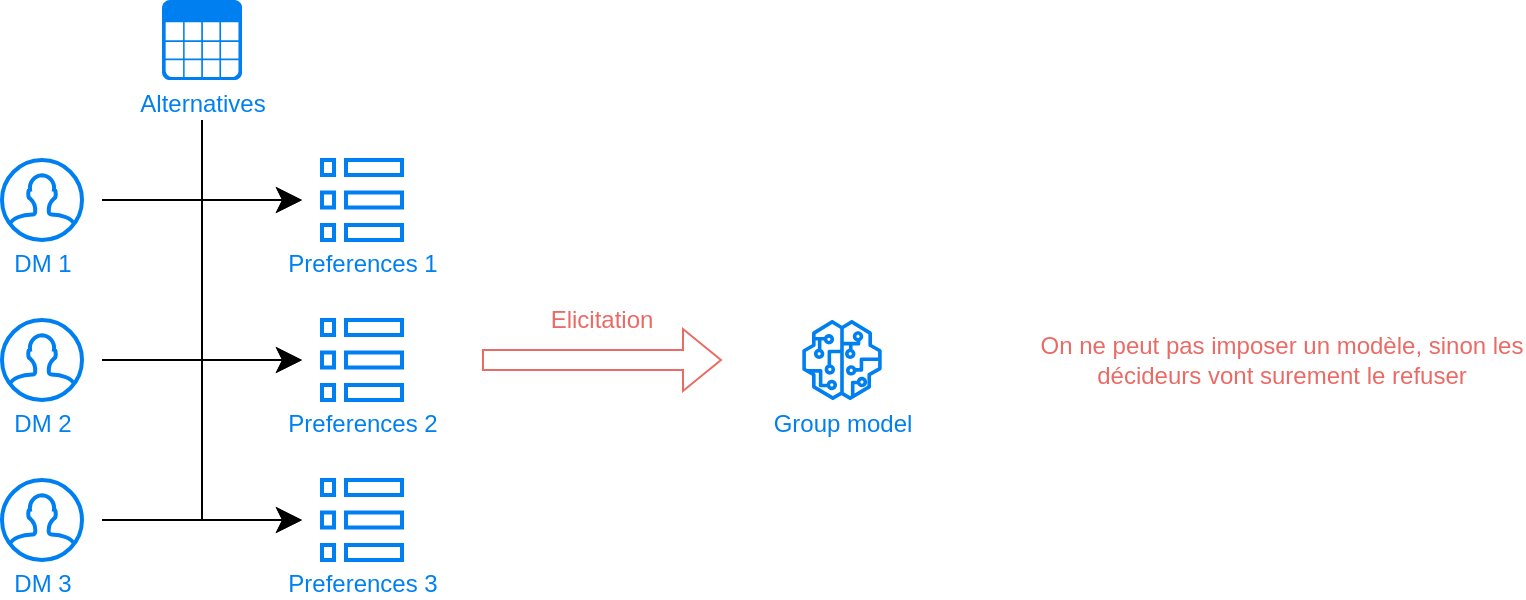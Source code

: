 <mxfile version="24.7.17" pages="9">
  <diagram name="Objective" id="zsVe2ok7Wo8xfFWmRGXZ">
    <mxGraphModel dx="1585" dy="685" grid="1" gridSize="10" guides="1" tooltips="1" connect="1" arrows="1" fold="1" page="0" pageScale="1" pageWidth="827" pageHeight="1169" math="0" shadow="0">
      <root>
        <mxCell id="0" />
        <mxCell id="1" parent="0" />
        <mxCell id="XC5WOueiaQI8GhGW0isR-1" value="&lt;font color=&quot;#0080f0&quot;&gt;Preferences 1&lt;/font&gt;" style="html=1;verticalLabelPosition=bottom;align=center;labelBackgroundColor=#ffffff;verticalAlign=top;strokeWidth=2;strokeColor=#0080F0;shadow=0;dashed=0;shape=mxgraph.ios7.icons.preferences;pointerEvents=1;spacing=0;" parent="1" vertex="1">
          <mxGeometry x="160" y="80" width="40" height="40" as="geometry" />
        </mxCell>
        <mxCell id="XC5WOueiaQI8GhGW0isR-2" value="&lt;font color=&quot;#0080f0&quot;&gt;DM 1&lt;/font&gt;" style="html=1;verticalLabelPosition=bottom;align=center;labelBackgroundColor=#ffffff;verticalAlign=top;strokeWidth=2;strokeColor=#0080F0;shadow=0;dashed=0;shape=mxgraph.ios7.icons.user;spacing=0;" parent="1" vertex="1">
          <mxGeometry y="80" width="40" height="40" as="geometry" />
        </mxCell>
        <mxCell id="XC5WOueiaQI8GhGW0isR-3" value="&lt;font color=&quot;#0080f0&quot;&gt;DM 2&lt;/font&gt;" style="html=1;verticalLabelPosition=bottom;align=center;labelBackgroundColor=#ffffff;verticalAlign=top;strokeWidth=2;strokeColor=#0080F0;shadow=0;dashed=0;shape=mxgraph.ios7.icons.user;spacing=0;" parent="1" vertex="1">
          <mxGeometry y="160" width="40" height="40" as="geometry" />
        </mxCell>
        <mxCell id="XC5WOueiaQI8GhGW0isR-4" value="&lt;font color=&quot;#0080f0&quot;&gt;DM 3&lt;/font&gt;" style="html=1;verticalLabelPosition=bottom;align=center;labelBackgroundColor=#ffffff;verticalAlign=top;strokeWidth=2;strokeColor=#0080F0;shadow=0;dashed=0;shape=mxgraph.ios7.icons.user;spacing=0;" parent="1" vertex="1">
          <mxGeometry y="240" width="40" height="40" as="geometry" />
        </mxCell>
        <mxCell id="XC5WOueiaQI8GhGW0isR-5" value="&lt;font color=&quot;#0080f0&quot;&gt;Alternatives&lt;/font&gt;" style="shadow=0;dashed=0;html=1;strokeColor=none;fillColor=#0080F0;labelPosition=center;verticalLabelPosition=bottom;verticalAlign=top;align=center;outlineConnect=0;shape=mxgraph.veeam.table;spacing=0;" parent="1" vertex="1">
          <mxGeometry x="80" width="40" height="40" as="geometry" />
        </mxCell>
        <mxCell id="XC5WOueiaQI8GhGW0isR-6" value="&lt;font color=&quot;#0080f0&quot;&gt;Preferences 2&lt;/font&gt;" style="html=1;verticalLabelPosition=bottom;align=center;labelBackgroundColor=#ffffff;verticalAlign=top;strokeWidth=2;strokeColor=#0080F0;shadow=0;dashed=0;shape=mxgraph.ios7.icons.preferences;pointerEvents=1;spacing=0;" parent="1" vertex="1">
          <mxGeometry x="160" y="160" width="40" height="40" as="geometry" />
        </mxCell>
        <mxCell id="XC5WOueiaQI8GhGW0isR-7" value="&lt;font color=&quot;#0080f0&quot;&gt;Preferences 3&lt;/font&gt;" style="html=1;verticalLabelPosition=bottom;align=center;labelBackgroundColor=#ffffff;verticalAlign=top;strokeWidth=2;strokeColor=#0080F0;shadow=0;dashed=0;shape=mxgraph.ios7.icons.preferences;pointerEvents=1;spacing=0;" parent="1" vertex="1">
          <mxGeometry x="160" y="240" width="40" height="40" as="geometry" />
        </mxCell>
        <mxCell id="XC5WOueiaQI8GhGW0isR-8" value="" style="endArrow=classic;html=1;rounded=0;targetPerimeterSpacing=10;sourcePerimeterSpacing=10;endSize=10;startSize=10;jumpSize=10;jumpStyle=none;edgeStyle=orthogonalEdgeStyle;spacing=0;" parent="1" source="XC5WOueiaQI8GhGW0isR-2" target="XC5WOueiaQI8GhGW0isR-1" edge="1">
          <mxGeometry width="50" height="50" relative="1" as="geometry">
            <mxPoint x="170" y="160" as="sourcePoint" />
            <mxPoint x="250" y="80" as="targetPoint" />
          </mxGeometry>
        </mxCell>
        <mxCell id="XC5WOueiaQI8GhGW0isR-9" value="" style="endArrow=classic;html=1;rounded=0;targetPerimeterSpacing=10;sourcePerimeterSpacing=10;endSize=10;startSize=10;jumpSize=10;jumpStyle=none;edgeStyle=orthogonalEdgeStyle;spacing=0;" parent="1" source="XC5WOueiaQI8GhGW0isR-3" target="XC5WOueiaQI8GhGW0isR-6" edge="1">
          <mxGeometry width="50" height="50" relative="1" as="geometry">
            <mxPoint x="60" y="110" as="sourcePoint" />
            <mxPoint x="160" y="110" as="targetPoint" />
          </mxGeometry>
        </mxCell>
        <mxCell id="XC5WOueiaQI8GhGW0isR-10" value="" style="endArrow=classic;html=1;rounded=0;targetPerimeterSpacing=10;sourcePerimeterSpacing=10;endSize=10;startSize=10;jumpSize=10;jumpStyle=none;edgeStyle=orthogonalEdgeStyle;spacing=0;" parent="1" source="XC5WOueiaQI8GhGW0isR-4" target="XC5WOueiaQI8GhGW0isR-7" edge="1">
          <mxGeometry width="50" height="50" relative="1" as="geometry">
            <mxPoint x="70" y="120" as="sourcePoint" />
            <mxPoint x="170" y="120" as="targetPoint" />
          </mxGeometry>
        </mxCell>
        <mxCell id="XC5WOueiaQI8GhGW0isR-12" value="" style="endArrow=classic;html=1;rounded=0;targetPerimeterSpacing=10;sourcePerimeterSpacing=20;endSize=10;startSize=10;jumpSize=10;jumpStyle=none;edgeStyle=orthogonalEdgeStyle;spacing=0;" parent="1" source="XC5WOueiaQI8GhGW0isR-5" target="XC5WOueiaQI8GhGW0isR-1" edge="1">
          <mxGeometry width="50" height="50" relative="1" as="geometry">
            <mxPoint x="60" y="110" as="sourcePoint" />
            <mxPoint x="160" y="110" as="targetPoint" />
            <Array as="points">
              <mxPoint x="100" y="100" />
            </Array>
          </mxGeometry>
        </mxCell>
        <mxCell id="XC5WOueiaQI8GhGW0isR-13" value="" style="endArrow=classic;html=1;rounded=0;targetPerimeterSpacing=10;sourcePerimeterSpacing=20;endSize=10;startSize=10;jumpSize=10;jumpStyle=none;edgeStyle=orthogonalEdgeStyle;spacing=0;" parent="1" source="XC5WOueiaQI8GhGW0isR-5" target="XC5WOueiaQI8GhGW0isR-6" edge="1">
          <mxGeometry width="50" height="50" relative="1" as="geometry">
            <mxPoint x="110" y="70" as="sourcePoint" />
            <mxPoint x="160" y="110" as="targetPoint" />
            <Array as="points">
              <mxPoint x="100" y="180" />
            </Array>
          </mxGeometry>
        </mxCell>
        <mxCell id="XC5WOueiaQI8GhGW0isR-14" value="" style="endArrow=classic;html=1;rounded=0;targetPerimeterSpacing=10;sourcePerimeterSpacing=20;endSize=10;startSize=10;jumpSize=10;jumpStyle=none;edgeStyle=orthogonalEdgeStyle;spacing=0;" parent="1" source="XC5WOueiaQI8GhGW0isR-5" target="XC5WOueiaQI8GhGW0isR-7" edge="1">
          <mxGeometry width="50" height="50" relative="1" as="geometry">
            <mxPoint x="110" y="70" as="sourcePoint" />
            <mxPoint x="160" y="190" as="targetPoint" />
            <Array as="points">
              <mxPoint x="100" y="260" />
            </Array>
          </mxGeometry>
        </mxCell>
        <mxCell id="XC5WOueiaQI8GhGW0isR-15" value="" style="shape=flexArrow;endArrow=classic;html=1;rounded=0;strokeColor=#EA6B66;spacing=0;" parent="1" edge="1">
          <mxGeometry width="50" height="50" relative="1" as="geometry">
            <mxPoint x="240" y="180" as="sourcePoint" />
            <mxPoint x="360" y="180" as="targetPoint" />
          </mxGeometry>
        </mxCell>
        <mxCell id="XC5WOueiaQI8GhGW0isR-17" value="Group model" style="sketch=0;outlineConnect=0;fontColor=#0080F0;gradientColor=none;fillColor=#0080F0;strokeColor=none;dashed=0;verticalLabelPosition=bottom;verticalAlign=top;align=center;html=1;fontSize=12;fontStyle=0;aspect=fixed;pointerEvents=1;shape=mxgraph.aws4.sagemaker_model;spacing=0;" parent="1" vertex="1">
          <mxGeometry x="400" y="160" width="40" height="40" as="geometry" />
        </mxCell>
        <mxCell id="XC5WOueiaQI8GhGW0isR-18" value="On ne peut pas imposer un modèle, sinon les décideurs vont surement le refuser" style="text;html=1;strokeColor=none;fillColor=none;align=center;verticalAlign=middle;whiteSpace=wrap;rounded=0;fontColor=#EA6B66;spacing=0;" parent="1" vertex="1">
          <mxGeometry x="520" y="160" width="240" height="40" as="geometry" />
        </mxCell>
        <mxCell id="zJCyU_k7qhocN9GZ57yT-1" value="Elicitation" style="text;html=1;align=center;verticalAlign=middle;whiteSpace=wrap;rounded=0;fontColor=#EA6B66;spacing=0;" vertex="1" parent="1">
          <mxGeometry x="260" y="150" width="80" height="20" as="geometry" />
        </mxCell>
      </root>
    </mxGraphModel>
  </diagram>
  <diagram name="Feedback" id="oWS_KsCuvZkFHBAxAM5F">
    <mxGraphModel dx="1585" dy="685" grid="0" gridSize="10" guides="1" tooltips="1" connect="1" arrows="1" fold="1" page="0" pageScale="1" pageWidth="827" pageHeight="1169" math="0" shadow="0">
      <root>
        <mxCell id="5iXUTeyEpdYicmumgYMp-0" />
        <mxCell id="5iXUTeyEpdYicmumgYMp-1" parent="5iXUTeyEpdYicmumgYMp-0" />
        <mxCell id="5iXUTeyEpdYicmumgYMp-2" value="&lt;font color=&quot;#0080f0&quot;&gt;Preferences 1&lt;/font&gt;" style="html=1;verticalLabelPosition=bottom;align=center;labelBackgroundColor=#ffffff;verticalAlign=top;strokeWidth=2;strokeColor=#0080F0;shadow=0;dashed=0;shape=mxgraph.ios7.icons.preferences;pointerEvents=1" vertex="1" parent="5iXUTeyEpdYicmumgYMp-1">
          <mxGeometry x="160" y="80" width="40" height="40" as="geometry" />
        </mxCell>
        <mxCell id="5iXUTeyEpdYicmumgYMp-3" value="&lt;font color=&quot;#0080f0&quot;&gt;DM 1&lt;/font&gt;" style="html=1;verticalLabelPosition=bottom;align=center;labelBackgroundColor=#ffffff;verticalAlign=top;strokeWidth=2;strokeColor=#0080F0;shadow=0;dashed=0;shape=mxgraph.ios7.icons.user;" vertex="1" parent="5iXUTeyEpdYicmumgYMp-1">
          <mxGeometry y="80" width="40" height="40" as="geometry" />
        </mxCell>
        <mxCell id="5iXUTeyEpdYicmumgYMp-4" value="&lt;font color=&quot;#0080f0&quot;&gt;DM 2&lt;/font&gt;" style="html=1;verticalLabelPosition=bottom;align=center;labelBackgroundColor=#ffffff;verticalAlign=top;strokeWidth=2;strokeColor=#0080F0;shadow=0;dashed=0;shape=mxgraph.ios7.icons.user;" vertex="1" parent="5iXUTeyEpdYicmumgYMp-1">
          <mxGeometry y="160" width="40" height="40" as="geometry" />
        </mxCell>
        <mxCell id="5iXUTeyEpdYicmumgYMp-5" value="&lt;font color=&quot;#0080f0&quot;&gt;DM 3&lt;/font&gt;" style="html=1;verticalLabelPosition=bottom;align=center;labelBackgroundColor=#ffffff;verticalAlign=top;strokeWidth=2;strokeColor=#0080F0;shadow=0;dashed=0;shape=mxgraph.ios7.icons.user;" vertex="1" parent="5iXUTeyEpdYicmumgYMp-1">
          <mxGeometry y="240" width="40" height="40" as="geometry" />
        </mxCell>
        <mxCell id="5iXUTeyEpdYicmumgYMp-6" value="&lt;font color=&quot;#0080f0&quot;&gt;Alternatives&lt;/font&gt;" style="shadow=0;dashed=0;html=1;strokeColor=none;fillColor=#0080F0;labelPosition=center;verticalLabelPosition=bottom;verticalAlign=top;align=center;outlineConnect=0;shape=mxgraph.veeam.table;" vertex="1" parent="5iXUTeyEpdYicmumgYMp-1">
          <mxGeometry x="80" width="40" height="40" as="geometry" />
        </mxCell>
        <mxCell id="5iXUTeyEpdYicmumgYMp-7" value="&lt;font color=&quot;#0080f0&quot;&gt;Preferences 2&lt;/font&gt;" style="html=1;verticalLabelPosition=bottom;align=center;labelBackgroundColor=#ffffff;verticalAlign=top;strokeWidth=2;strokeColor=#0080F0;shadow=0;dashed=0;shape=mxgraph.ios7.icons.preferences;pointerEvents=1" vertex="1" parent="5iXUTeyEpdYicmumgYMp-1">
          <mxGeometry x="160" y="160" width="40" height="40" as="geometry" />
        </mxCell>
        <mxCell id="5iXUTeyEpdYicmumgYMp-8" value="&lt;font color=&quot;#0080f0&quot;&gt;Preferences 3&lt;/font&gt;" style="html=1;verticalLabelPosition=bottom;align=center;labelBackgroundColor=#ffffff;verticalAlign=top;strokeWidth=2;strokeColor=#0080F0;shadow=0;dashed=0;shape=mxgraph.ios7.icons.preferences;pointerEvents=1" vertex="1" parent="5iXUTeyEpdYicmumgYMp-1">
          <mxGeometry x="160" y="240" width="40" height="40" as="geometry" />
        </mxCell>
        <mxCell id="5iXUTeyEpdYicmumgYMp-9" value="" style="endArrow=classic;html=1;rounded=0;targetPerimeterSpacing=10;sourcePerimeterSpacing=10;endSize=10;startSize=10;jumpSize=10;jumpStyle=none;edgeStyle=orthogonalEdgeStyle;" edge="1" parent="5iXUTeyEpdYicmumgYMp-1" source="5iXUTeyEpdYicmumgYMp-3" target="5iXUTeyEpdYicmumgYMp-2">
          <mxGeometry width="50" height="50" relative="1" as="geometry">
            <mxPoint x="170" y="160" as="sourcePoint" />
            <mxPoint x="250" y="80" as="targetPoint" />
          </mxGeometry>
        </mxCell>
        <mxCell id="5iXUTeyEpdYicmumgYMp-10" value="" style="endArrow=classic;html=1;rounded=0;targetPerimeterSpacing=10;sourcePerimeterSpacing=10;endSize=10;startSize=10;jumpSize=10;jumpStyle=none;edgeStyle=orthogonalEdgeStyle;" edge="1" parent="5iXUTeyEpdYicmumgYMp-1" source="5iXUTeyEpdYicmumgYMp-4" target="5iXUTeyEpdYicmumgYMp-7">
          <mxGeometry width="50" height="50" relative="1" as="geometry">
            <mxPoint x="60" y="110" as="sourcePoint" />
            <mxPoint x="160" y="110" as="targetPoint" />
          </mxGeometry>
        </mxCell>
        <mxCell id="5iXUTeyEpdYicmumgYMp-11" value="" style="endArrow=classic;html=1;rounded=0;targetPerimeterSpacing=10;sourcePerimeterSpacing=10;endSize=10;startSize=10;jumpSize=10;jumpStyle=none;edgeStyle=orthogonalEdgeStyle;" edge="1" parent="5iXUTeyEpdYicmumgYMp-1" source="5iXUTeyEpdYicmumgYMp-5" target="5iXUTeyEpdYicmumgYMp-8">
          <mxGeometry width="50" height="50" relative="1" as="geometry">
            <mxPoint x="70" y="120" as="sourcePoint" />
            <mxPoint x="170" y="120" as="targetPoint" />
          </mxGeometry>
        </mxCell>
        <mxCell id="5iXUTeyEpdYicmumgYMp-12" value="" style="endArrow=classic;html=1;rounded=0;targetPerimeterSpacing=10;sourcePerimeterSpacing=20;endSize=10;startSize=10;jumpSize=10;jumpStyle=none;edgeStyle=orthogonalEdgeStyle;" edge="1" parent="5iXUTeyEpdYicmumgYMp-1" source="5iXUTeyEpdYicmumgYMp-6" target="5iXUTeyEpdYicmumgYMp-2">
          <mxGeometry width="50" height="50" relative="1" as="geometry">
            <mxPoint x="60" y="110" as="sourcePoint" />
            <mxPoint x="160" y="110" as="targetPoint" />
            <Array as="points">
              <mxPoint x="100" y="100" />
            </Array>
          </mxGeometry>
        </mxCell>
        <mxCell id="5iXUTeyEpdYicmumgYMp-13" value="" style="endArrow=classic;html=1;rounded=0;targetPerimeterSpacing=10;sourcePerimeterSpacing=20;endSize=10;startSize=10;jumpSize=10;jumpStyle=none;edgeStyle=orthogonalEdgeStyle;" edge="1" parent="5iXUTeyEpdYicmumgYMp-1" source="5iXUTeyEpdYicmumgYMp-6" target="5iXUTeyEpdYicmumgYMp-7">
          <mxGeometry width="50" height="50" relative="1" as="geometry">
            <mxPoint x="110" y="70" as="sourcePoint" />
            <mxPoint x="160" y="110" as="targetPoint" />
            <Array as="points">
              <mxPoint x="100" y="180" />
            </Array>
          </mxGeometry>
        </mxCell>
        <mxCell id="5iXUTeyEpdYicmumgYMp-14" value="" style="endArrow=classic;html=1;rounded=0;targetPerimeterSpacing=10;sourcePerimeterSpacing=20;endSize=10;startSize=10;jumpSize=10;jumpStyle=none;edgeStyle=orthogonalEdgeStyle;" edge="1" parent="5iXUTeyEpdYicmumgYMp-1" source="5iXUTeyEpdYicmumgYMp-6" target="5iXUTeyEpdYicmumgYMp-8">
          <mxGeometry width="50" height="50" relative="1" as="geometry">
            <mxPoint x="110" y="70" as="sourcePoint" />
            <mxPoint x="160" y="190" as="targetPoint" />
            <Array as="points">
              <mxPoint x="100" y="260" />
            </Array>
          </mxGeometry>
        </mxCell>
        <mxCell id="5iXUTeyEpdYicmumgYMp-15" value="" style="shape=flexArrow;endArrow=classic;html=1;rounded=0;strokeColor=#EA6B66;" edge="1" parent="5iXUTeyEpdYicmumgYMp-1">
          <mxGeometry width="50" height="50" relative="1" as="geometry">
            <mxPoint x="240" y="159.43" as="sourcePoint" />
            <mxPoint x="360" y="159.43" as="targetPoint" />
          </mxGeometry>
        </mxCell>
        <mxCell id="5iXUTeyEpdYicmumgYMp-16" value="Group model" style="sketch=0;outlineConnect=0;fontColor=#0080F0;gradientColor=none;fillColor=#0080F0;strokeColor=none;dashed=0;verticalLabelPosition=bottom;verticalAlign=top;align=center;html=1;fontSize=12;fontStyle=0;aspect=fixed;pointerEvents=1;shape=mxgraph.aws4.sagemaker_model;" vertex="1" parent="5iXUTeyEpdYicmumgYMp-1">
          <mxGeometry x="400" y="160" width="40" height="40" as="geometry" />
        </mxCell>
        <mxCell id="5iXUTeyEpdYicmumgYMp-18" value="Elicitation" style="text;html=1;align=center;verticalAlign=middle;whiteSpace=wrap;rounded=0;fontColor=#EA6B66;" vertex="1" parent="5iXUTeyEpdYicmumgYMp-1">
          <mxGeometry x="260" y="129.43" width="80" height="20" as="geometry" />
        </mxCell>
        <mxCell id="rFwgkhneSFYAKoG2Tvnf-0" value="" style="shape=flexArrow;endArrow=classic;html=1;rounded=0;strokeColor=#EA6B66;" edge="1" parent="5iXUTeyEpdYicmumgYMp-1">
          <mxGeometry width="50" height="50" relative="1" as="geometry">
            <mxPoint x="360" y="200" as="sourcePoint" />
            <mxPoint x="240" y="200" as="targetPoint" />
          </mxGeometry>
        </mxCell>
        <mxCell id="rFwgkhneSFYAKoG2Tvnf-1" value="Feedback" style="text;html=1;align=center;verticalAlign=middle;whiteSpace=wrap;rounded=0;fontColor=#EA6B66;" vertex="1" parent="5iXUTeyEpdYicmumgYMp-1">
          <mxGeometry x="260" y="210" width="80" height="20" as="geometry" />
        </mxCell>
      </root>
    </mxGraphModel>
  </diagram>
  <diagram name="Paths" id="Di12HmL9YjFXMvxYjW5A">
    <mxGraphModel dx="2128" dy="1398" grid="1" gridSize="10" guides="1" tooltips="1" connect="1" arrows="1" fold="1" page="0" pageScale="1" pageWidth="827" pageHeight="1169" math="0" shadow="0">
      <root>
        <mxCell id="8OumtkHH7k5vqzDN0xhn-0" />
        <mxCell id="8OumtkHH7k5vqzDN0xhn-1" parent="8OumtkHH7k5vqzDN0xhn-0" />
        <mxCell id="8OumtkHH7k5vqzDN0xhn-2" value="&lt;font color=&quot;#0080f0&quot;&gt;Preferences 1&lt;/font&gt;" style="html=1;verticalLabelPosition=bottom;align=center;labelBackgroundColor=#ffffff;verticalAlign=top;strokeWidth=2;strokeColor=#0080F0;shadow=0;dashed=0;shape=mxgraph.ios7.icons.preferences;pointerEvents=1" parent="8OumtkHH7k5vqzDN0xhn-1" vertex="1">
          <mxGeometry x="160" y="80" width="40" height="40" as="geometry" />
        </mxCell>
        <mxCell id="8OumtkHH7k5vqzDN0xhn-3" value="&lt;font color=&quot;#0080f0&quot;&gt;DM 1&lt;/font&gt;" style="html=1;verticalLabelPosition=bottom;align=center;labelBackgroundColor=#ffffff;verticalAlign=top;strokeWidth=2;strokeColor=#0080F0;shadow=0;dashed=0;shape=mxgraph.ios7.icons.user;" parent="8OumtkHH7k5vqzDN0xhn-1" vertex="1">
          <mxGeometry y="80" width="40" height="40" as="geometry" />
        </mxCell>
        <mxCell id="8OumtkHH7k5vqzDN0xhn-4" value="&lt;font color=&quot;#0080f0&quot;&gt;DM 2&lt;/font&gt;" style="html=1;verticalLabelPosition=bottom;align=center;labelBackgroundColor=#ffffff;verticalAlign=top;strokeWidth=2;strokeColor=#0080F0;shadow=0;dashed=0;shape=mxgraph.ios7.icons.user;" parent="8OumtkHH7k5vqzDN0xhn-1" vertex="1">
          <mxGeometry y="160" width="40" height="40" as="geometry" />
        </mxCell>
        <mxCell id="8OumtkHH7k5vqzDN0xhn-5" value="&lt;font color=&quot;#0080f0&quot;&gt;DM 3&lt;/font&gt;" style="html=1;verticalLabelPosition=bottom;align=center;labelBackgroundColor=#ffffff;verticalAlign=top;strokeWidth=2;strokeColor=#0080F0;shadow=0;dashed=0;shape=mxgraph.ios7.icons.user;" parent="8OumtkHH7k5vqzDN0xhn-1" vertex="1">
          <mxGeometry y="240" width="40" height="40" as="geometry" />
        </mxCell>
        <mxCell id="8OumtkHH7k5vqzDN0xhn-6" value="&lt;font color=&quot;#0080f0&quot;&gt;Alternatives&lt;/font&gt;" style="shadow=0;dashed=0;html=1;strokeColor=none;fillColor=#0080F0;labelPosition=center;verticalLabelPosition=bottom;verticalAlign=top;align=center;outlineConnect=0;shape=mxgraph.veeam.table;" parent="8OumtkHH7k5vqzDN0xhn-1" vertex="1">
          <mxGeometry x="80" width="40" height="40" as="geometry" />
        </mxCell>
        <mxCell id="8OumtkHH7k5vqzDN0xhn-7" value="&lt;font color=&quot;#0080f0&quot;&gt;Preferences 2&lt;/font&gt;" style="html=1;verticalLabelPosition=bottom;align=center;labelBackgroundColor=#ffffff;verticalAlign=top;strokeWidth=2;strokeColor=#0080F0;shadow=0;dashed=0;shape=mxgraph.ios7.icons.preferences;pointerEvents=1" parent="8OumtkHH7k5vqzDN0xhn-1" vertex="1">
          <mxGeometry x="160" y="160" width="40" height="40" as="geometry" />
        </mxCell>
        <mxCell id="8OumtkHH7k5vqzDN0xhn-8" value="&lt;font color=&quot;#0080f0&quot;&gt;Preferences 3&lt;/font&gt;" style="html=1;verticalLabelPosition=bottom;align=center;labelBackgroundColor=#ffffff;verticalAlign=top;strokeWidth=2;strokeColor=#0080F0;shadow=0;dashed=0;shape=mxgraph.ios7.icons.preferences;pointerEvents=1" parent="8OumtkHH7k5vqzDN0xhn-1" vertex="1">
          <mxGeometry x="160" y="240" width="40" height="40" as="geometry" />
        </mxCell>
        <mxCell id="8OumtkHH7k5vqzDN0xhn-9" value="" style="endArrow=classic;html=1;rounded=0;targetPerimeterSpacing=10;sourcePerimeterSpacing=10;endSize=10;startSize=10;jumpSize=10;jumpStyle=none;edgeStyle=orthogonalEdgeStyle;" parent="8OumtkHH7k5vqzDN0xhn-1" source="8OumtkHH7k5vqzDN0xhn-3" target="8OumtkHH7k5vqzDN0xhn-2" edge="1">
          <mxGeometry width="50" height="50" relative="1" as="geometry">
            <mxPoint x="170" y="160" as="sourcePoint" />
            <mxPoint x="250" y="80" as="targetPoint" />
          </mxGeometry>
        </mxCell>
        <mxCell id="8OumtkHH7k5vqzDN0xhn-10" value="" style="endArrow=classic;html=1;rounded=0;targetPerimeterSpacing=10;sourcePerimeterSpacing=10;endSize=10;startSize=10;jumpSize=10;jumpStyle=none;edgeStyle=orthogonalEdgeStyle;" parent="8OumtkHH7k5vqzDN0xhn-1" source="8OumtkHH7k5vqzDN0xhn-4" target="8OumtkHH7k5vqzDN0xhn-7" edge="1">
          <mxGeometry width="50" height="50" relative="1" as="geometry">
            <mxPoint x="60" y="110" as="sourcePoint" />
            <mxPoint x="160" y="110" as="targetPoint" />
          </mxGeometry>
        </mxCell>
        <mxCell id="8OumtkHH7k5vqzDN0xhn-11" value="" style="endArrow=classic;html=1;rounded=0;targetPerimeterSpacing=10;sourcePerimeterSpacing=10;endSize=10;startSize=10;jumpSize=10;jumpStyle=none;edgeStyle=orthogonalEdgeStyle;" parent="8OumtkHH7k5vqzDN0xhn-1" source="8OumtkHH7k5vqzDN0xhn-5" target="8OumtkHH7k5vqzDN0xhn-8" edge="1">
          <mxGeometry width="50" height="50" relative="1" as="geometry">
            <mxPoint x="70" y="120" as="sourcePoint" />
            <mxPoint x="170" y="120" as="targetPoint" />
          </mxGeometry>
        </mxCell>
        <mxCell id="8OumtkHH7k5vqzDN0xhn-12" value="" style="endArrow=classic;html=1;rounded=0;targetPerimeterSpacing=10;sourcePerimeterSpacing=20;endSize=10;startSize=10;jumpSize=10;jumpStyle=none;edgeStyle=orthogonalEdgeStyle;" parent="8OumtkHH7k5vqzDN0xhn-1" source="8OumtkHH7k5vqzDN0xhn-6" target="8OumtkHH7k5vqzDN0xhn-2" edge="1">
          <mxGeometry width="50" height="50" relative="1" as="geometry">
            <mxPoint x="60" y="110" as="sourcePoint" />
            <mxPoint x="160" y="110" as="targetPoint" />
            <Array as="points">
              <mxPoint x="100" y="100" />
            </Array>
          </mxGeometry>
        </mxCell>
        <mxCell id="8OumtkHH7k5vqzDN0xhn-13" value="" style="endArrow=classic;html=1;rounded=0;targetPerimeterSpacing=10;sourcePerimeterSpacing=20;endSize=10;startSize=10;jumpSize=10;jumpStyle=none;edgeStyle=orthogonalEdgeStyle;" parent="8OumtkHH7k5vqzDN0xhn-1" source="8OumtkHH7k5vqzDN0xhn-6" target="8OumtkHH7k5vqzDN0xhn-7" edge="1">
          <mxGeometry width="50" height="50" relative="1" as="geometry">
            <mxPoint x="110" y="70" as="sourcePoint" />
            <mxPoint x="160" y="110" as="targetPoint" />
            <Array as="points">
              <mxPoint x="100" y="180" />
            </Array>
          </mxGeometry>
        </mxCell>
        <mxCell id="8OumtkHH7k5vqzDN0xhn-14" value="" style="endArrow=classic;html=1;rounded=0;targetPerimeterSpacing=10;sourcePerimeterSpacing=20;endSize=10;startSize=10;jumpSize=10;jumpStyle=none;edgeStyle=orthogonalEdgeStyle;" parent="8OumtkHH7k5vqzDN0xhn-1" source="8OumtkHH7k5vqzDN0xhn-6" target="8OumtkHH7k5vqzDN0xhn-8" edge="1">
          <mxGeometry width="50" height="50" relative="1" as="geometry">
            <mxPoint x="110" y="70" as="sourcePoint" />
            <mxPoint x="160" y="190" as="targetPoint" />
            <Array as="points">
              <mxPoint x="100" y="260" />
            </Array>
          </mxGeometry>
        </mxCell>
        <mxCell id="8OumtkHH7k5vqzDN0xhn-15" value="" style="shape=flexArrow;endArrow=classic;html=1;rounded=0;strokeColor=#EA6B66;edgeStyle=orthogonalEdgeStyle;" parent="8OumtkHH7k5vqzDN0xhn-1" edge="1">
          <mxGeometry width="50" height="50" relative="1" as="geometry">
            <mxPoint x="240" y="179.76" as="sourcePoint" />
            <mxPoint x="360" y="179.76" as="targetPoint" />
          </mxGeometry>
        </mxCell>
        <mxCell id="8OumtkHH7k5vqzDN0xhn-16" value="Group model" style="sketch=0;outlineConnect=0;fontColor=#0080F0;gradientColor=none;fillColor=#0080F0;strokeColor=none;dashed=0;verticalLabelPosition=bottom;verticalAlign=top;align=center;html=1;fontSize=12;fontStyle=0;aspect=fixed;pointerEvents=1;shape=mxgraph.aws4.sagemaker_model;" parent="8OumtkHH7k5vqzDN0xhn-1" vertex="1">
          <mxGeometry x="400" y="160" width="40" height="40" as="geometry" />
        </mxCell>
        <mxCell id="8OumtkHH7k5vqzDN0xhn-17" value="Elicitation" style="text;html=1;align=center;verticalAlign=middle;whiteSpace=wrap;rounded=0;fontColor=#EA6B66;" parent="8OumtkHH7k5vqzDN0xhn-1" vertex="1">
          <mxGeometry x="260" y="150.0" width="80" height="20" as="geometry" />
        </mxCell>
        <mxCell id="8OumtkHH7k5vqzDN0xhn-18" value="" style="shape=flexArrow;endArrow=classic;html=1;rounded=0;strokeColor=#FFB570;edgeStyle=orthogonalEdgeStyle;" parent="8OumtkHH7k5vqzDN0xhn-1" edge="1">
          <mxGeometry width="50" height="50" relative="1" as="geometry">
            <mxPoint x="500" y="80" as="sourcePoint" />
            <mxPoint x="180" y="60" as="targetPoint" />
            <Array as="points">
              <mxPoint x="500" />
              <mxPoint x="180" />
            </Array>
          </mxGeometry>
        </mxCell>
        <mxCell id="8OumtkHH7k5vqzDN0xhn-19" value="Preferences changes proposals" style="text;html=1;align=center;verticalAlign=middle;whiteSpace=wrap;rounded=0;fontColor=#FFB570;spacing=0;" parent="8OumtkHH7k5vqzDN0xhn-1" vertex="1">
          <mxGeometry x="240" y="-30" width="200" height="20" as="geometry" />
        </mxCell>
        <mxCell id="QdlfkwsKLPGdcwq1gtFq-0" value="DM 1 model" style="sketch=0;outlineConnect=0;fontColor=#0080F0;gradientColor=none;fillColor=#0080F0;strokeColor=none;dashed=0;verticalLabelPosition=bottom;verticalAlign=top;align=center;html=1;fontSize=12;fontStyle=0;aspect=fixed;pointerEvents=1;shape=mxgraph.aws4.sagemaker_model;" parent="8OumtkHH7k5vqzDN0xhn-1" vertex="1">
          <mxGeometry x="560" y="80" width="40" height="40" as="geometry" />
        </mxCell>
        <mxCell id="QdlfkwsKLPGdcwq1gtFq-1" value="DM 2 model" style="sketch=0;outlineConnect=0;fontColor=#0080F0;gradientColor=none;fillColor=#0080F0;strokeColor=none;dashed=0;verticalLabelPosition=bottom;verticalAlign=top;align=center;html=1;fontSize=12;fontStyle=0;aspect=fixed;pointerEvents=1;shape=mxgraph.aws4.sagemaker_model;" parent="8OumtkHH7k5vqzDN0xhn-1" vertex="1">
          <mxGeometry x="560" y="160" width="40" height="40" as="geometry" />
        </mxCell>
        <mxCell id="QdlfkwsKLPGdcwq1gtFq-2" value="DM 3 model" style="sketch=0;outlineConnect=0;fontColor=#0080F0;gradientColor=none;fillColor=#0080F0;strokeColor=none;dashed=0;verticalLabelPosition=bottom;verticalAlign=top;align=center;html=1;fontSize=12;fontStyle=0;aspect=fixed;pointerEvents=1;shape=mxgraph.aws4.sagemaker_model;" parent="8OumtkHH7k5vqzDN0xhn-1" vertex="1">
          <mxGeometry x="560" y="240" width="40" height="40" as="geometry" />
        </mxCell>
        <mxCell id="fMI6dEliDhzS4EOqxXmi-0" value="" style="curved=1;endArrow=classic;html=1;rounded=0;" parent="8OumtkHH7k5vqzDN0xhn-1" edge="1">
          <mxGeometry width="50" height="50" relative="1" as="geometry">
            <mxPoint x="550" y="100" as="sourcePoint" />
            <mxPoint x="420" y="150" as="targetPoint" />
            <Array as="points">
              <mxPoint x="500" y="140" />
              <mxPoint x="460" y="70" />
              <mxPoint x="420" y="140" />
            </Array>
          </mxGeometry>
        </mxCell>
        <mxCell id="fMI6dEliDhzS4EOqxXmi-1" value="" style="curved=1;endArrow=classic;html=1;rounded=0;" parent="8OumtkHH7k5vqzDN0xhn-1" edge="1">
          <mxGeometry width="50" height="50" relative="1" as="geometry">
            <mxPoint x="550" y="180" as="sourcePoint" />
            <mxPoint x="450" y="180" as="targetPoint" />
            <Array as="points">
              <mxPoint x="480" y="190" />
              <mxPoint x="460" y="140" />
            </Array>
          </mxGeometry>
        </mxCell>
        <mxCell id="fMI6dEliDhzS4EOqxXmi-2" value="" style="curved=1;endArrow=classic;html=1;rounded=0;" parent="8OumtkHH7k5vqzDN0xhn-1" edge="1">
          <mxGeometry width="50" height="50" relative="1" as="geometry">
            <mxPoint x="550" y="270" as="sourcePoint" />
            <mxPoint x="440" y="230" as="targetPoint" />
            <Array as="points">
              <mxPoint x="450" y="190" />
              <mxPoint x="490" y="280" />
            </Array>
          </mxGeometry>
        </mxCell>
        <mxCell id="iiXKxL0KG4gaL4Nrxbph-0" value="" style="shape=flexArrow;endArrow=classic;html=1;rounded=0;" parent="8OumtkHH7k5vqzDN0xhn-1" edge="1">
          <mxGeometry width="50" height="50" relative="1" as="geometry">
            <mxPoint x="640" y="180" as="sourcePoint" />
            <mxPoint x="760" y="180" as="targetPoint" />
          </mxGeometry>
        </mxCell>
        <mxCell id="iiXKxL0KG4gaL4Nrxbph-1" value="Si&lt;div&gt;pas d&#39;amélioration&lt;/div&gt;" style="text;html=1;align=center;verticalAlign=middle;whiteSpace=wrap;rounded=0;" parent="8OumtkHH7k5vqzDN0xhn-1" vertex="1">
          <mxGeometry x="640" y="120" width="120" height="40" as="geometry" />
        </mxCell>
        <mxCell id="iiXKxL0KG4gaL4Nrxbph-2" value="Group model" style="sketch=0;outlineConnect=0;fontColor=#0080F0;gradientColor=none;fillColor=#0080F0;strokeColor=none;dashed=0;verticalLabelPosition=bottom;verticalAlign=top;align=center;html=1;fontSize=12;fontStyle=0;aspect=fixed;pointerEvents=1;shape=mxgraph.aws4.sagemaker_model;" parent="8OumtkHH7k5vqzDN0xhn-1" vertex="1">
          <mxGeometry x="800" y="160" width="40" height="40" as="geometry" />
        </mxCell>
      </root>
    </mxGraphModel>
  </diagram>
  <diagram name="Experiment" id="pVIPMRBw-nJ3DksHGZDt">
    <mxGraphModel dx="1830" dy="1226" grid="1" gridSize="10" guides="1" tooltips="1" connect="1" arrows="1" fold="1" page="0" pageScale="1" pageWidth="827" pageHeight="1169" math="0" shadow="0">
      <root>
        <mxCell id="OPSd5iMdIOA4xD6SAWog-0" />
        <mxCell id="OPSd5iMdIOA4xD6SAWog-1" parent="OPSd5iMdIOA4xD6SAWog-0" />
        <mxCell id="OPSd5iMdIOA4xD6SAWog-2" value="&lt;font color=&quot;#0080f0&quot;&gt;Preferences 1&lt;/font&gt;" style="html=1;verticalLabelPosition=bottom;align=center;labelBackgroundColor=#ffffff;verticalAlign=top;strokeWidth=2;strokeColor=#0080F0;shadow=0;dashed=0;shape=mxgraph.ios7.icons.preferences;pointerEvents=1" parent="OPSd5iMdIOA4xD6SAWog-1" vertex="1">
          <mxGeometry x="160" y="80" width="40" height="40" as="geometry" />
        </mxCell>
        <mxCell id="OPSd5iMdIOA4xD6SAWog-3" value="&lt;font color=&quot;#0080f0&quot;&gt;DM 1&lt;/font&gt;" style="html=1;verticalLabelPosition=bottom;align=center;labelBackgroundColor=#ffffff;verticalAlign=top;strokeWidth=2;strokeColor=#0080F0;shadow=0;dashed=0;shape=mxgraph.ios7.icons.user;" parent="OPSd5iMdIOA4xD6SAWog-1" vertex="1">
          <mxGeometry y="80" width="40" height="40" as="geometry" />
        </mxCell>
        <mxCell id="OPSd5iMdIOA4xD6SAWog-4" value="&lt;font color=&quot;#0080f0&quot;&gt;DM 2&lt;/font&gt;" style="html=1;verticalLabelPosition=bottom;align=center;labelBackgroundColor=#ffffff;verticalAlign=top;strokeWidth=2;strokeColor=#0080F0;shadow=0;dashed=0;shape=mxgraph.ios7.icons.user;" parent="OPSd5iMdIOA4xD6SAWog-1" vertex="1">
          <mxGeometry y="160" width="40" height="40" as="geometry" />
        </mxCell>
        <mxCell id="OPSd5iMdIOA4xD6SAWog-5" value="&lt;font color=&quot;#0080f0&quot;&gt;DM 3&lt;/font&gt;" style="html=1;verticalLabelPosition=bottom;align=center;labelBackgroundColor=#ffffff;verticalAlign=top;strokeWidth=2;strokeColor=#0080F0;shadow=0;dashed=0;shape=mxgraph.ios7.icons.user;" parent="OPSd5iMdIOA4xD6SAWog-1" vertex="1">
          <mxGeometry y="240" width="40" height="40" as="geometry" />
        </mxCell>
        <mxCell id="OPSd5iMdIOA4xD6SAWog-6" value="&lt;font color=&quot;#0080f0&quot;&gt;Alternatives&lt;/font&gt;" style="shadow=0;dashed=0;html=1;strokeColor=none;fillColor=#0080F0;labelPosition=center;verticalLabelPosition=bottom;verticalAlign=top;align=center;outlineConnect=0;shape=mxgraph.veeam.table;" parent="OPSd5iMdIOA4xD6SAWog-1" vertex="1">
          <mxGeometry x="80" width="40" height="40" as="geometry" />
        </mxCell>
        <mxCell id="OPSd5iMdIOA4xD6SAWog-7" value="&lt;font color=&quot;#0080f0&quot;&gt;Preferences 2&lt;/font&gt;" style="html=1;verticalLabelPosition=bottom;align=center;labelBackgroundColor=#ffffff;verticalAlign=top;strokeWidth=2;strokeColor=#0080F0;shadow=0;dashed=0;shape=mxgraph.ios7.icons.preferences;pointerEvents=1" parent="OPSd5iMdIOA4xD6SAWog-1" vertex="1">
          <mxGeometry x="160" y="160" width="40" height="40" as="geometry" />
        </mxCell>
        <mxCell id="OPSd5iMdIOA4xD6SAWog-8" value="&lt;font color=&quot;#0080f0&quot;&gt;Preferences 3&lt;/font&gt;" style="html=1;verticalLabelPosition=bottom;align=center;labelBackgroundColor=#ffffff;verticalAlign=top;strokeWidth=2;strokeColor=#0080F0;shadow=0;dashed=0;shape=mxgraph.ios7.icons.preferences;pointerEvents=1" parent="OPSd5iMdIOA4xD6SAWog-1" vertex="1">
          <mxGeometry x="160" y="240" width="40" height="40" as="geometry" />
        </mxCell>
        <mxCell id="OPSd5iMdIOA4xD6SAWog-9" value="" style="endArrow=classic;html=1;rounded=0;targetPerimeterSpacing=10;sourcePerimeterSpacing=10;endSize=10;startSize=10;jumpSize=10;jumpStyle=none;edgeStyle=orthogonalEdgeStyle;" parent="OPSd5iMdIOA4xD6SAWog-1" source="OPSd5iMdIOA4xD6SAWog-3" target="OPSd5iMdIOA4xD6SAWog-2" edge="1">
          <mxGeometry width="50" height="50" relative="1" as="geometry">
            <mxPoint x="170" y="160" as="sourcePoint" />
            <mxPoint x="250" y="80" as="targetPoint" />
          </mxGeometry>
        </mxCell>
        <mxCell id="OPSd5iMdIOA4xD6SAWog-10" value="" style="endArrow=classic;html=1;rounded=0;targetPerimeterSpacing=10;sourcePerimeterSpacing=10;endSize=10;startSize=10;jumpSize=10;jumpStyle=none;edgeStyle=orthogonalEdgeStyle;" parent="OPSd5iMdIOA4xD6SAWog-1" source="OPSd5iMdIOA4xD6SAWog-4" target="OPSd5iMdIOA4xD6SAWog-7" edge="1">
          <mxGeometry width="50" height="50" relative="1" as="geometry">
            <mxPoint x="60" y="110" as="sourcePoint" />
            <mxPoint x="160" y="110" as="targetPoint" />
          </mxGeometry>
        </mxCell>
        <mxCell id="OPSd5iMdIOA4xD6SAWog-11" value="" style="endArrow=classic;html=1;rounded=0;targetPerimeterSpacing=10;sourcePerimeterSpacing=10;endSize=10;startSize=10;jumpSize=10;jumpStyle=none;edgeStyle=orthogonalEdgeStyle;" parent="OPSd5iMdIOA4xD6SAWog-1" source="OPSd5iMdIOA4xD6SAWog-5" target="OPSd5iMdIOA4xD6SAWog-8" edge="1">
          <mxGeometry width="50" height="50" relative="1" as="geometry">
            <mxPoint x="70" y="120" as="sourcePoint" />
            <mxPoint x="170" y="120" as="targetPoint" />
          </mxGeometry>
        </mxCell>
        <mxCell id="OPSd5iMdIOA4xD6SAWog-12" value="" style="endArrow=classic;html=1;rounded=0;targetPerimeterSpacing=10;sourcePerimeterSpacing=20;endSize=10;startSize=10;jumpSize=10;jumpStyle=none;edgeStyle=orthogonalEdgeStyle;" parent="OPSd5iMdIOA4xD6SAWog-1" source="OPSd5iMdIOA4xD6SAWog-6" target="OPSd5iMdIOA4xD6SAWog-2" edge="1">
          <mxGeometry width="50" height="50" relative="1" as="geometry">
            <mxPoint x="60" y="110" as="sourcePoint" />
            <mxPoint x="160" y="110" as="targetPoint" />
            <Array as="points">
              <mxPoint x="100" y="100" />
            </Array>
          </mxGeometry>
        </mxCell>
        <mxCell id="OPSd5iMdIOA4xD6SAWog-13" value="" style="endArrow=classic;html=1;rounded=0;targetPerimeterSpacing=10;sourcePerimeterSpacing=20;endSize=10;startSize=10;jumpSize=10;jumpStyle=none;edgeStyle=orthogonalEdgeStyle;" parent="OPSd5iMdIOA4xD6SAWog-1" source="OPSd5iMdIOA4xD6SAWog-6" target="OPSd5iMdIOA4xD6SAWog-7" edge="1">
          <mxGeometry width="50" height="50" relative="1" as="geometry">
            <mxPoint x="110" y="70" as="sourcePoint" />
            <mxPoint x="160" y="110" as="targetPoint" />
            <Array as="points">
              <mxPoint x="100" y="180" />
            </Array>
          </mxGeometry>
        </mxCell>
        <mxCell id="OPSd5iMdIOA4xD6SAWog-14" value="" style="endArrow=classic;html=1;rounded=0;targetPerimeterSpacing=10;sourcePerimeterSpacing=20;endSize=10;startSize=10;jumpSize=10;jumpStyle=none;edgeStyle=orthogonalEdgeStyle;" parent="OPSd5iMdIOA4xD6SAWog-1" source="OPSd5iMdIOA4xD6SAWog-6" target="OPSd5iMdIOA4xD6SAWog-8" edge="1">
          <mxGeometry width="50" height="50" relative="1" as="geometry">
            <mxPoint x="110" y="70" as="sourcePoint" />
            <mxPoint x="160" y="190" as="targetPoint" />
            <Array as="points">
              <mxPoint x="100" y="260" />
            </Array>
          </mxGeometry>
        </mxCell>
        <mxCell id="OPSd5iMdIOA4xD6SAWog-15" value="" style="shape=flexArrow;endArrow=classic;html=1;rounded=0;strokeColor=#EA6B66;edgeStyle=orthogonalEdgeStyle;" parent="OPSd5iMdIOA4xD6SAWog-1" edge="1">
          <mxGeometry width="50" height="50" relative="1" as="geometry">
            <mxPoint x="240" y="179.76" as="sourcePoint" />
            <mxPoint x="360" y="179.76" as="targetPoint" />
          </mxGeometry>
        </mxCell>
        <mxCell id="OPSd5iMdIOA4xD6SAWog-16" value="Group model" style="sketch=0;outlineConnect=0;fontColor=#0080F0;gradientColor=none;fillColor=#0080F0;strokeColor=none;dashed=0;verticalLabelPosition=bottom;verticalAlign=top;align=center;html=1;fontSize=12;fontStyle=0;aspect=fixed;pointerEvents=1;shape=mxgraph.aws4.sagemaker_model;" parent="OPSd5iMdIOA4xD6SAWog-1" vertex="1">
          <mxGeometry x="400" y="160" width="40" height="40" as="geometry" />
        </mxCell>
        <mxCell id="OPSd5iMdIOA4xD6SAWog-17" value="1. Elicitation" style="text;html=1;align=center;verticalAlign=middle;whiteSpace=wrap;rounded=0;fontColor=#EA6B66;" parent="OPSd5iMdIOA4xD6SAWog-1" vertex="1">
          <mxGeometry x="260" y="150.0" width="80" height="20" as="geometry" />
        </mxCell>
        <mxCell id="OPSd5iMdIOA4xD6SAWog-18" value="" style="shape=flexArrow;endArrow=classic;html=1;rounded=0;strokeColor=#FFB570;edgeStyle=orthogonalEdgeStyle;" parent="OPSd5iMdIOA4xD6SAWog-1" edge="1">
          <mxGeometry width="50" height="50" relative="1" as="geometry">
            <mxPoint x="500" y="80" as="sourcePoint" />
            <mxPoint x="180" y="60" as="targetPoint" />
            <Array as="points">
              <mxPoint x="500" />
              <mxPoint x="180" />
            </Array>
          </mxGeometry>
        </mxCell>
        <mxCell id="OPSd5iMdIOA4xD6SAWog-19" value="2. Preferences changes paths" style="text;html=1;align=center;verticalAlign=middle;whiteSpace=wrap;rounded=0;fontColor=#FFB570;spacing=0;" parent="OPSd5iMdIOA4xD6SAWog-1" vertex="1">
          <mxGeometry x="240" y="-30" width="200" height="20" as="geometry" />
        </mxCell>
        <mxCell id="OPSd5iMdIOA4xD6SAWog-20" value="DM 1 model" style="sketch=0;outlineConnect=0;fontColor=#0080F0;gradientColor=none;fillColor=#0080F0;strokeColor=none;dashed=0;verticalLabelPosition=bottom;verticalAlign=top;align=center;html=1;fontSize=12;fontStyle=0;aspect=fixed;pointerEvents=1;shape=mxgraph.aws4.sagemaker_model;" parent="OPSd5iMdIOA4xD6SAWog-1" vertex="1">
          <mxGeometry x="560" y="80" width="40" height="40" as="geometry" />
        </mxCell>
        <mxCell id="OPSd5iMdIOA4xD6SAWog-21" value="DM 2 model" style="sketch=0;outlineConnect=0;fontColor=#0080F0;gradientColor=none;fillColor=#0080F0;strokeColor=none;dashed=0;verticalLabelPosition=bottom;verticalAlign=top;align=center;html=1;fontSize=12;fontStyle=0;aspect=fixed;pointerEvents=1;shape=mxgraph.aws4.sagemaker_model;" parent="OPSd5iMdIOA4xD6SAWog-1" vertex="1">
          <mxGeometry x="560" y="160" width="40" height="40" as="geometry" />
        </mxCell>
        <mxCell id="OPSd5iMdIOA4xD6SAWog-22" value="DM 3 model" style="sketch=0;outlineConnect=0;fontColor=#0080F0;gradientColor=none;fillColor=#0080F0;strokeColor=none;dashed=0;verticalLabelPosition=bottom;verticalAlign=top;align=center;html=1;fontSize=12;fontStyle=0;aspect=fixed;pointerEvents=1;shape=mxgraph.aws4.sagemaker_model;" parent="OPSd5iMdIOA4xD6SAWog-1" vertex="1">
          <mxGeometry x="560" y="240" width="40" height="40" as="geometry" />
        </mxCell>
        <mxCell id="OPSd5iMdIOA4xD6SAWog-23" value="" style="curved=1;endArrow=classic;html=1;rounded=0;startArrow=none;startFill=0;" parent="OPSd5iMdIOA4xD6SAWog-1" edge="1">
          <mxGeometry width="50" height="50" relative="1" as="geometry">
            <mxPoint x="420" y="150" as="sourcePoint" />
            <mxPoint x="550" y="100" as="targetPoint" />
            <Array as="points">
              <mxPoint x="400" y="80" />
              <mxPoint x="480" y="160" />
              <mxPoint x="480" y="80" />
            </Array>
          </mxGeometry>
        </mxCell>
        <mxCell id="OPSd5iMdIOA4xD6SAWog-24" value="" style="curved=1;endArrow=classic;html=1;rounded=0;" parent="OPSd5iMdIOA4xD6SAWog-1" edge="1">
          <mxGeometry width="50" height="50" relative="1" as="geometry">
            <mxPoint x="450" y="180" as="sourcePoint" />
            <mxPoint x="550" y="180" as="targetPoint" />
            <Array as="points">
              <mxPoint x="480" y="160" />
              <mxPoint x="520" y="200" />
            </Array>
          </mxGeometry>
        </mxCell>
        <mxCell id="OPSd5iMdIOA4xD6SAWog-25" value="" style="curved=1;endArrow=classic;html=1;rounded=0;" parent="OPSd5iMdIOA4xD6SAWog-1" edge="1">
          <mxGeometry width="50" height="50" relative="1" as="geometry">
            <mxPoint x="420" y="230" as="sourcePoint" />
            <mxPoint x="550" y="260" as="targetPoint" />
            <Array as="points">
              <mxPoint x="400" y="320" />
              <mxPoint x="480" y="240" />
            </Array>
          </mxGeometry>
        </mxCell>
        <mxCell id="OPSd5iMdIOA4xD6SAWog-26" value="" style="shape=flexArrow;endArrow=classic;html=1;rounded=0;" parent="OPSd5iMdIOA4xD6SAWog-1" edge="1">
          <mxGeometry width="50" height="50" relative="1" as="geometry">
            <mxPoint x="180" y="320" as="sourcePoint" />
            <mxPoint x="180" y="380" as="targetPoint" />
          </mxGeometry>
        </mxCell>
        <mxCell id="OPSd5iMdIOA4xD6SAWog-27" value="Si&amp;nbsp;&lt;span style=&quot;background-color: initial;&quot;&gt;pas d&#39;amélioration&lt;/span&gt;" style="text;html=1;align=center;verticalAlign=middle;whiteSpace=wrap;rounded=0;" parent="OPSd5iMdIOA4xD6SAWog-1" vertex="1">
          <mxGeometry x="200" y="320" width="120" height="40" as="geometry" />
        </mxCell>
        <mxCell id="OPSd5iMdIOA4xD6SAWog-28" value="Group model" style="sketch=0;outlineConnect=0;fontColor=#0080F0;gradientColor=none;fillColor=#0080F0;strokeColor=none;dashed=0;verticalLabelPosition=bottom;verticalAlign=top;align=center;html=1;fontSize=12;fontStyle=0;aspect=fixed;pointerEvents=1;shape=mxgraph.aws4.sagemaker_model;" parent="OPSd5iMdIOA4xD6SAWog-1" vertex="1">
          <mxGeometry x="160" y="400" width="40" height="40" as="geometry" />
        </mxCell>
        <mxCell id="xGyAVNX7yynfTaMhIQxM-0" value="" style="sketch=0;html=1;dashed=0;whitespace=wrap;verticalLabelPosition=bottom;verticalAlign=top;fillColor=#2875E2;strokeColor=#ffffff;points=[[0.005,0.63,0],[0.1,0.2,0],[0.9,0.2,0],[0.5,0,0],[0.995,0.63,0],[0.72,0.99,0],[0.5,1,0],[0.28,0.99,0]];shape=mxgraph.kubernetes.icon2;prIcon=group" parent="OPSd5iMdIOA4xD6SAWog-1" vertex="1">
          <mxGeometry x="-160" y="160" width="40" height="40" as="geometry" />
        </mxCell>
        <mxCell id="xGyAVNX7yynfTaMhIQxM-1" value="" style="endArrow=classic;html=1;rounded=0;targetPerimeterSpacing=10;sourcePerimeterSpacing=10;endSize=10;startSize=10;jumpSize=10;jumpStyle=none;edgeStyle=orthogonalEdgeStyle;" parent="OPSd5iMdIOA4xD6SAWog-1" source="xGyAVNX7yynfTaMhIQxM-0" target="OPSd5iMdIOA4xD6SAWog-3" edge="1">
          <mxGeometry width="50" height="50" relative="1" as="geometry">
            <mxPoint x="60" y="110" as="sourcePoint" />
            <mxPoint x="160" y="110" as="targetPoint" />
            <Array as="points">
              <mxPoint x="-60" y="180" />
              <mxPoint x="-60" y="100" />
            </Array>
          </mxGeometry>
        </mxCell>
        <mxCell id="xGyAVNX7yynfTaMhIQxM-2" value="" style="endArrow=classic;html=1;rounded=0;targetPerimeterSpacing=10;sourcePerimeterSpacing=10;endSize=10;startSize=10;jumpSize=10;jumpStyle=none;edgeStyle=orthogonalEdgeStyle;" parent="OPSd5iMdIOA4xD6SAWog-1" source="xGyAVNX7yynfTaMhIQxM-0" target="OPSd5iMdIOA4xD6SAWog-4" edge="1">
          <mxGeometry width="50" height="50" relative="1" as="geometry">
            <mxPoint x="-100" y="190" as="sourcePoint" />
            <mxPoint y="110" as="targetPoint" />
            <Array as="points">
              <mxPoint x="-80" y="180" />
              <mxPoint x="-80" y="180" />
            </Array>
          </mxGeometry>
        </mxCell>
        <mxCell id="xGyAVNX7yynfTaMhIQxM-3" value="" style="endArrow=classic;html=1;rounded=0;targetPerimeterSpacing=10;sourcePerimeterSpacing=10;endSize=10;startSize=10;jumpSize=10;jumpStyle=none;edgeStyle=orthogonalEdgeStyle;" parent="OPSd5iMdIOA4xD6SAWog-1" source="xGyAVNX7yynfTaMhIQxM-0" target="OPSd5iMdIOA4xD6SAWog-5" edge="1">
          <mxGeometry width="50" height="50" relative="1" as="geometry">
            <mxPoint x="-100" y="190" as="sourcePoint" />
            <mxPoint y="190" as="targetPoint" />
            <Array as="points">
              <mxPoint x="-60" y="180" />
              <mxPoint x="-60" y="260" />
            </Array>
          </mxGeometry>
        </mxCell>
        <mxCell id="xGyAVNX7yynfTaMhIQxM-4" value="Perturbation" style="text;html=1;align=center;verticalAlign=middle;whiteSpace=wrap;rounded=0;" parent="OPSd5iMdIOA4xD6SAWog-1" vertex="1">
          <mxGeometry x="-100" y="60" width="80" height="40" as="geometry" />
        </mxCell>
        <mxCell id="iszLVPthIJDgy9fRajy7-1" value="Exact :&lt;div&gt;- SRMP : MIP&lt;div&gt;- RMP : SAT&lt;/div&gt;&lt;/div&gt;&lt;div&gt;Approché :&lt;/div&gt;&lt;div&gt;- Recuit&lt;/div&gt;" style="text;html=1;align=center;verticalAlign=middle;whiteSpace=wrap;rounded=0;fontColor=#EA6B66;" vertex="1" parent="OPSd5iMdIOA4xD6SAWog-1">
          <mxGeometry x="250" y="180" width="100" height="90" as="geometry" />
        </mxCell>
        <mxCell id="iszLVPthIJDgy9fRajy7-2" value="Plus long chemin (Dijkstra modifié)&lt;div&gt;Voisinages :&lt;/div&gt;&lt;div&gt;- Performance d&#39;un profil (recuit)&lt;/div&gt;&lt;div&gt;- Poids (recuit, trouver sans hyperparamètre)&lt;/div&gt;&lt;div&gt;- Capacité (recuit)&lt;/div&gt;&lt;div&gt;- Ajout d&#39;un profil&lt;/div&gt;" style="text;html=1;align=center;verticalAlign=middle;resizable=0;points=[];autosize=1;strokeColor=none;fillColor=none;" vertex="1" parent="OPSd5iMdIOA4xD6SAWog-1">
          <mxGeometry x="360" y="320" width="260" height="100" as="geometry" />
        </mxCell>
      </root>
    </mxGraphModel>
  </diagram>
  <diagram name="Copie de Experiment" id="GkJ-sDBXFBIu54cJs7ON">
    <mxGraphModel dx="1995" dy="1098" grid="1" gridSize="10" guides="1" tooltips="1" connect="1" arrows="1" fold="1" page="0" pageScale="1" pageWidth="827" pageHeight="1169" math="0" shadow="0">
      <root>
        <mxCell id="f1pbLeZn1xL4e14o-DZP-0" />
        <mxCell id="f1pbLeZn1xL4e14o-DZP-1" parent="f1pbLeZn1xL4e14o-DZP-0" />
        <mxCell id="f1pbLeZn1xL4e14o-DZP-2" value="&lt;font color=&quot;#0080f0&quot;&gt;Preferences 1&lt;/font&gt;" style="html=1;verticalLabelPosition=bottom;align=center;labelBackgroundColor=#ffffff;verticalAlign=top;strokeWidth=2;strokeColor=#0080F0;shadow=0;dashed=0;shape=mxgraph.ios7.icons.preferences;pointerEvents=1" vertex="1" parent="f1pbLeZn1xL4e14o-DZP-1">
          <mxGeometry x="160" y="80" width="40" height="40" as="geometry" />
        </mxCell>
        <mxCell id="f1pbLeZn1xL4e14o-DZP-3" value="&lt;font color=&quot;#0080f0&quot;&gt;DM 1&lt;/font&gt;" style="html=1;verticalLabelPosition=bottom;align=center;labelBackgroundColor=#ffffff;verticalAlign=top;strokeWidth=2;strokeColor=#0080F0;shadow=0;dashed=0;shape=mxgraph.ios7.icons.user;" vertex="1" parent="f1pbLeZn1xL4e14o-DZP-1">
          <mxGeometry y="80" width="40" height="40" as="geometry" />
        </mxCell>
        <mxCell id="f1pbLeZn1xL4e14o-DZP-4" value="&lt;font color=&quot;#0080f0&quot;&gt;DM 2&lt;/font&gt;" style="html=1;verticalLabelPosition=bottom;align=center;labelBackgroundColor=#ffffff;verticalAlign=top;strokeWidth=2;strokeColor=#0080F0;shadow=0;dashed=0;shape=mxgraph.ios7.icons.user;" vertex="1" parent="f1pbLeZn1xL4e14o-DZP-1">
          <mxGeometry y="160" width="40" height="40" as="geometry" />
        </mxCell>
        <mxCell id="f1pbLeZn1xL4e14o-DZP-5" value="&lt;font color=&quot;#0080f0&quot;&gt;DM 3&lt;/font&gt;" style="html=1;verticalLabelPosition=bottom;align=center;labelBackgroundColor=#ffffff;verticalAlign=top;strokeWidth=2;strokeColor=#0080F0;shadow=0;dashed=0;shape=mxgraph.ios7.icons.user;" vertex="1" parent="f1pbLeZn1xL4e14o-DZP-1">
          <mxGeometry y="240" width="40" height="40" as="geometry" />
        </mxCell>
        <mxCell id="f1pbLeZn1xL4e14o-DZP-6" value="&lt;font color=&quot;#0080f0&quot;&gt;Alternatives train&lt;/font&gt;" style="shadow=0;dashed=0;html=1;strokeColor=none;fillColor=#0080F0;labelPosition=center;verticalLabelPosition=bottom;verticalAlign=top;align=center;outlineConnect=0;shape=mxgraph.veeam.table;" vertex="1" parent="f1pbLeZn1xL4e14o-DZP-1">
          <mxGeometry x="80" width="40" height="40" as="geometry" />
        </mxCell>
        <mxCell id="f1pbLeZn1xL4e14o-DZP-7" value="&lt;font color=&quot;#0080f0&quot;&gt;Preferences 2&lt;/font&gt;" style="html=1;verticalLabelPosition=bottom;align=center;labelBackgroundColor=#ffffff;verticalAlign=top;strokeWidth=2;strokeColor=#0080F0;shadow=0;dashed=0;shape=mxgraph.ios7.icons.preferences;pointerEvents=1" vertex="1" parent="f1pbLeZn1xL4e14o-DZP-1">
          <mxGeometry x="160" y="160" width="40" height="40" as="geometry" />
        </mxCell>
        <mxCell id="f1pbLeZn1xL4e14o-DZP-8" value="&lt;font color=&quot;#0080f0&quot;&gt;Preferences 3&lt;/font&gt;" style="html=1;verticalLabelPosition=bottom;align=center;labelBackgroundColor=#ffffff;verticalAlign=top;strokeWidth=2;strokeColor=#0080F0;shadow=0;dashed=0;shape=mxgraph.ios7.icons.preferences;pointerEvents=1" vertex="1" parent="f1pbLeZn1xL4e14o-DZP-1">
          <mxGeometry x="160" y="240" width="40" height="40" as="geometry" />
        </mxCell>
        <mxCell id="f1pbLeZn1xL4e14o-DZP-9" value="" style="endArrow=classic;html=1;rounded=0;targetPerimeterSpacing=10;sourcePerimeterSpacing=10;endSize=10;startSize=10;jumpSize=10;jumpStyle=none;edgeStyle=orthogonalEdgeStyle;" edge="1" parent="f1pbLeZn1xL4e14o-DZP-1" source="f1pbLeZn1xL4e14o-DZP-3" target="f1pbLeZn1xL4e14o-DZP-2">
          <mxGeometry width="50" height="50" relative="1" as="geometry">
            <mxPoint x="170" y="160" as="sourcePoint" />
            <mxPoint x="250" y="80" as="targetPoint" />
          </mxGeometry>
        </mxCell>
        <mxCell id="f1pbLeZn1xL4e14o-DZP-10" value="" style="endArrow=classic;html=1;rounded=0;targetPerimeterSpacing=10;sourcePerimeterSpacing=10;endSize=10;startSize=10;jumpSize=10;jumpStyle=none;edgeStyle=orthogonalEdgeStyle;" edge="1" parent="f1pbLeZn1xL4e14o-DZP-1" source="f1pbLeZn1xL4e14o-DZP-4" target="f1pbLeZn1xL4e14o-DZP-7">
          <mxGeometry width="50" height="50" relative="1" as="geometry">
            <mxPoint x="60" y="110" as="sourcePoint" />
            <mxPoint x="160" y="110" as="targetPoint" />
          </mxGeometry>
        </mxCell>
        <mxCell id="f1pbLeZn1xL4e14o-DZP-11" value="" style="endArrow=classic;html=1;rounded=0;targetPerimeterSpacing=10;sourcePerimeterSpacing=10;endSize=10;startSize=10;jumpSize=10;jumpStyle=none;edgeStyle=orthogonalEdgeStyle;" edge="1" parent="f1pbLeZn1xL4e14o-DZP-1" source="f1pbLeZn1xL4e14o-DZP-5" target="f1pbLeZn1xL4e14o-DZP-8">
          <mxGeometry width="50" height="50" relative="1" as="geometry">
            <mxPoint x="70" y="120" as="sourcePoint" />
            <mxPoint x="170" y="120" as="targetPoint" />
          </mxGeometry>
        </mxCell>
        <mxCell id="f1pbLeZn1xL4e14o-DZP-12" value="" style="endArrow=classic;html=1;rounded=0;targetPerimeterSpacing=10;sourcePerimeterSpacing=20;endSize=10;startSize=10;jumpSize=10;jumpStyle=none;edgeStyle=orthogonalEdgeStyle;" edge="1" parent="f1pbLeZn1xL4e14o-DZP-1" source="f1pbLeZn1xL4e14o-DZP-6" target="f1pbLeZn1xL4e14o-DZP-2">
          <mxGeometry width="50" height="50" relative="1" as="geometry">
            <mxPoint x="60" y="110" as="sourcePoint" />
            <mxPoint x="160" y="110" as="targetPoint" />
            <Array as="points">
              <mxPoint x="100" y="100" />
            </Array>
          </mxGeometry>
        </mxCell>
        <mxCell id="f1pbLeZn1xL4e14o-DZP-13" value="" style="endArrow=classic;html=1;rounded=0;targetPerimeterSpacing=10;sourcePerimeterSpacing=20;endSize=10;startSize=10;jumpSize=10;jumpStyle=none;edgeStyle=orthogonalEdgeStyle;" edge="1" parent="f1pbLeZn1xL4e14o-DZP-1" source="f1pbLeZn1xL4e14o-DZP-6" target="f1pbLeZn1xL4e14o-DZP-7">
          <mxGeometry width="50" height="50" relative="1" as="geometry">
            <mxPoint x="110" y="70" as="sourcePoint" />
            <mxPoint x="160" y="110" as="targetPoint" />
            <Array as="points">
              <mxPoint x="100" y="180" />
            </Array>
          </mxGeometry>
        </mxCell>
        <mxCell id="f1pbLeZn1xL4e14o-DZP-14" value="" style="endArrow=classic;html=1;rounded=0;targetPerimeterSpacing=10;sourcePerimeterSpacing=20;endSize=10;startSize=10;jumpSize=10;jumpStyle=none;edgeStyle=orthogonalEdgeStyle;" edge="1" parent="f1pbLeZn1xL4e14o-DZP-1" source="f1pbLeZn1xL4e14o-DZP-6" target="f1pbLeZn1xL4e14o-DZP-8">
          <mxGeometry width="50" height="50" relative="1" as="geometry">
            <mxPoint x="110" y="70" as="sourcePoint" />
            <mxPoint x="160" y="190" as="targetPoint" />
            <Array as="points">
              <mxPoint x="100" y="260" />
            </Array>
          </mxGeometry>
        </mxCell>
        <mxCell id="f1pbLeZn1xL4e14o-DZP-15" value="" style="shape=flexArrow;endArrow=classic;html=1;rounded=0;strokeColor=#EA6B66;edgeStyle=orthogonalEdgeStyle;" edge="1" parent="f1pbLeZn1xL4e14o-DZP-1">
          <mxGeometry width="50" height="50" relative="1" as="geometry">
            <mxPoint x="240" y="179.76" as="sourcePoint" />
            <mxPoint x="360" y="179.76" as="targetPoint" />
          </mxGeometry>
        </mxCell>
        <mxCell id="f1pbLeZn1xL4e14o-DZP-16" value="Group model" style="sketch=0;outlineConnect=0;fontColor=#0080F0;gradientColor=none;fillColor=#0080F0;strokeColor=none;dashed=0;verticalLabelPosition=bottom;verticalAlign=top;align=center;html=1;fontSize=12;fontStyle=0;aspect=fixed;pointerEvents=1;shape=mxgraph.aws4.sagemaker_model;" vertex="1" parent="f1pbLeZn1xL4e14o-DZP-1">
          <mxGeometry x="400" y="160" width="40" height="40" as="geometry" />
        </mxCell>
        <mxCell id="f1pbLeZn1xL4e14o-DZP-17" value="1. Elicitation" style="text;html=1;align=center;verticalAlign=middle;whiteSpace=wrap;rounded=0;fontColor=#EA6B66;" vertex="1" parent="f1pbLeZn1xL4e14o-DZP-1">
          <mxGeometry x="260" y="150.0" width="80" height="20" as="geometry" />
        </mxCell>
        <mxCell id="f1pbLeZn1xL4e14o-DZP-18" value="" style="shape=flexArrow;endArrow=classic;html=1;rounded=0;strokeColor=#FFB570;edgeStyle=orthogonalEdgeStyle;" edge="1" parent="f1pbLeZn1xL4e14o-DZP-1">
          <mxGeometry width="50" height="50" relative="1" as="geometry">
            <mxPoint x="500" y="80" as="sourcePoint" />
            <mxPoint x="180" y="60" as="targetPoint" />
            <Array as="points">
              <mxPoint x="500" />
              <mxPoint x="180" />
            </Array>
          </mxGeometry>
        </mxCell>
        <mxCell id="f1pbLeZn1xL4e14o-DZP-19" value="2. Preferences changes paths" style="text;html=1;align=center;verticalAlign=middle;whiteSpace=wrap;rounded=0;fontColor=#FFB570;spacing=0;" vertex="1" parent="f1pbLeZn1xL4e14o-DZP-1">
          <mxGeometry x="240" y="-30" width="200" height="20" as="geometry" />
        </mxCell>
        <mxCell id="f1pbLeZn1xL4e14o-DZP-20" value="DM 1 model" style="sketch=0;outlineConnect=0;fontColor=#0080F0;gradientColor=none;fillColor=#0080F0;strokeColor=none;dashed=0;verticalLabelPosition=bottom;verticalAlign=top;align=center;html=1;fontSize=12;fontStyle=0;aspect=fixed;pointerEvents=1;shape=mxgraph.aws4.sagemaker_model;" vertex="1" parent="f1pbLeZn1xL4e14o-DZP-1">
          <mxGeometry x="560" y="80" width="40" height="40" as="geometry" />
        </mxCell>
        <mxCell id="f1pbLeZn1xL4e14o-DZP-21" value="DM 2 model" style="sketch=0;outlineConnect=0;fontColor=#0080F0;gradientColor=none;fillColor=#0080F0;strokeColor=none;dashed=0;verticalLabelPosition=bottom;verticalAlign=top;align=center;html=1;fontSize=12;fontStyle=0;aspect=fixed;pointerEvents=1;shape=mxgraph.aws4.sagemaker_model;" vertex="1" parent="f1pbLeZn1xL4e14o-DZP-1">
          <mxGeometry x="560" y="160" width="40" height="40" as="geometry" />
        </mxCell>
        <mxCell id="f1pbLeZn1xL4e14o-DZP-22" value="DM 3 model" style="sketch=0;outlineConnect=0;fontColor=#0080F0;gradientColor=none;fillColor=#0080F0;strokeColor=none;dashed=0;verticalLabelPosition=bottom;verticalAlign=top;align=center;html=1;fontSize=12;fontStyle=0;aspect=fixed;pointerEvents=1;shape=mxgraph.aws4.sagemaker_model;" vertex="1" parent="f1pbLeZn1xL4e14o-DZP-1">
          <mxGeometry x="560" y="240" width="40" height="40" as="geometry" />
        </mxCell>
        <mxCell id="f1pbLeZn1xL4e14o-DZP-23" value="" style="curved=1;endArrow=classic;html=1;rounded=0;startArrow=none;startFill=0;" edge="1" parent="f1pbLeZn1xL4e14o-DZP-1">
          <mxGeometry width="50" height="50" relative="1" as="geometry">
            <mxPoint x="420" y="150" as="sourcePoint" />
            <mxPoint x="550" y="100" as="targetPoint" />
            <Array as="points">
              <mxPoint x="400" y="80" />
              <mxPoint x="480" y="160" />
              <mxPoint x="480" y="80" />
            </Array>
          </mxGeometry>
        </mxCell>
        <mxCell id="f1pbLeZn1xL4e14o-DZP-24" value="" style="curved=1;endArrow=classic;html=1;rounded=0;" edge="1" parent="f1pbLeZn1xL4e14o-DZP-1">
          <mxGeometry width="50" height="50" relative="1" as="geometry">
            <mxPoint x="450" y="180" as="sourcePoint" />
            <mxPoint x="550" y="180" as="targetPoint" />
            <Array as="points">
              <mxPoint x="480" y="160" />
              <mxPoint x="520" y="200" />
            </Array>
          </mxGeometry>
        </mxCell>
        <mxCell id="f1pbLeZn1xL4e14o-DZP-25" value="" style="curved=1;endArrow=classic;html=1;rounded=0;" edge="1" parent="f1pbLeZn1xL4e14o-DZP-1">
          <mxGeometry width="50" height="50" relative="1" as="geometry">
            <mxPoint x="420" y="230" as="sourcePoint" />
            <mxPoint x="550" y="260" as="targetPoint" />
            <Array as="points">
              <mxPoint x="400" y="320" />
              <mxPoint x="480" y="240" />
            </Array>
          </mxGeometry>
        </mxCell>
        <mxCell id="f1pbLeZn1xL4e14o-DZP-34" value="Exact :&lt;div&gt;- SRMP : MIP&lt;div&gt;- RMP : SAT&lt;/div&gt;&lt;/div&gt;&lt;div&gt;Approché :&lt;/div&gt;&lt;div&gt;- Recuit&lt;/div&gt;" style="text;html=1;align=center;verticalAlign=middle;whiteSpace=wrap;rounded=0;fontColor=#EA6B66;" vertex="1" parent="f1pbLeZn1xL4e14o-DZP-1">
          <mxGeometry x="250" y="180" width="100" height="90" as="geometry" />
        </mxCell>
        <mxCell id="m6OGN2O5NxyiqGPWdnQo-0" value="&lt;font color=&quot;#0080f0&quot;&gt;Preferences 1&lt;/font&gt;" style="html=1;verticalLabelPosition=bottom;align=center;labelBackgroundColor=#ffffff;verticalAlign=top;strokeWidth=2;strokeColor=#0080F0;shadow=0;dashed=0;shape=mxgraph.ios7.icons.preferences;pointerEvents=1" vertex="1" parent="f1pbLeZn1xL4e14o-DZP-1">
          <mxGeometry x="-160" y="80" width="40" height="40" as="geometry" />
        </mxCell>
        <mxCell id="m6OGN2O5NxyiqGPWdnQo-4" value="&lt;font color=&quot;#0080f0&quot;&gt;Alternatives&lt;/font&gt;&lt;div&gt;&lt;font color=&quot;#0080f0&quot;&gt;nombreuses&lt;/font&gt;&lt;/div&gt;" style="shadow=0;dashed=0;html=1;strokeColor=none;fillColor=#0080F0;labelPosition=center;verticalLabelPosition=bottom;verticalAlign=top;align=center;outlineConnect=0;shape=mxgraph.veeam.table;" vertex="1" parent="f1pbLeZn1xL4e14o-DZP-1">
          <mxGeometry x="-80" width="40" height="40" as="geometry" />
        </mxCell>
        <mxCell id="m6OGN2O5NxyiqGPWdnQo-5" value="&lt;font color=&quot;#0080f0&quot;&gt;Preferences 2&lt;/font&gt;" style="html=1;verticalLabelPosition=bottom;align=center;labelBackgroundColor=#ffffff;verticalAlign=top;strokeWidth=2;strokeColor=#0080F0;shadow=0;dashed=0;shape=mxgraph.ios7.icons.preferences;pointerEvents=1" vertex="1" parent="f1pbLeZn1xL4e14o-DZP-1">
          <mxGeometry x="-160" y="160" width="40" height="40" as="geometry" />
        </mxCell>
        <mxCell id="m6OGN2O5NxyiqGPWdnQo-6" value="&lt;font color=&quot;#0080f0&quot;&gt;Preferences 3&lt;/font&gt;" style="html=1;verticalLabelPosition=bottom;align=center;labelBackgroundColor=#ffffff;verticalAlign=top;strokeWidth=2;strokeColor=#0080F0;shadow=0;dashed=0;shape=mxgraph.ios7.icons.preferences;pointerEvents=1" vertex="1" parent="f1pbLeZn1xL4e14o-DZP-1">
          <mxGeometry x="-160" y="240" width="40" height="40" as="geometry" />
        </mxCell>
        <mxCell id="m6OGN2O5NxyiqGPWdnQo-7" value="" style="endArrow=classic;html=1;rounded=0;targetPerimeterSpacing=10;sourcePerimeterSpacing=10;endSize=10;startSize=10;jumpSize=10;jumpStyle=none;edgeStyle=orthogonalEdgeStyle;" edge="1" parent="f1pbLeZn1xL4e14o-DZP-1" source="f1pbLeZn1xL4e14o-DZP-3" target="m6OGN2O5NxyiqGPWdnQo-0">
          <mxGeometry width="50" height="50" relative="1" as="geometry">
            <mxPoint x="-190" y="160" as="sourcePoint" />
            <mxPoint x="-110" y="80" as="targetPoint" />
          </mxGeometry>
        </mxCell>
        <mxCell id="m6OGN2O5NxyiqGPWdnQo-8" value="" style="endArrow=classic;html=1;rounded=0;targetPerimeterSpacing=10;sourcePerimeterSpacing=10;endSize=10;startSize=10;jumpSize=10;jumpStyle=none;edgeStyle=orthogonalEdgeStyle;" edge="1" parent="f1pbLeZn1xL4e14o-DZP-1" source="f1pbLeZn1xL4e14o-DZP-4" target="m6OGN2O5NxyiqGPWdnQo-5">
          <mxGeometry width="50" height="50" relative="1" as="geometry">
            <mxPoint x="-300" y="110" as="sourcePoint" />
            <mxPoint x="-200" y="110" as="targetPoint" />
          </mxGeometry>
        </mxCell>
        <mxCell id="m6OGN2O5NxyiqGPWdnQo-9" value="" style="endArrow=classic;html=1;rounded=0;targetPerimeterSpacing=10;sourcePerimeterSpacing=10;endSize=10;startSize=10;jumpSize=10;jumpStyle=none;edgeStyle=orthogonalEdgeStyle;" edge="1" parent="f1pbLeZn1xL4e14o-DZP-1" source="f1pbLeZn1xL4e14o-DZP-5" target="m6OGN2O5NxyiqGPWdnQo-6">
          <mxGeometry width="50" height="50" relative="1" as="geometry">
            <mxPoint x="-290" y="120" as="sourcePoint" />
            <mxPoint x="-190" y="120" as="targetPoint" />
          </mxGeometry>
        </mxCell>
        <mxCell id="m6OGN2O5NxyiqGPWdnQo-10" value="" style="endArrow=classic;html=1;rounded=0;targetPerimeterSpacing=10;sourcePerimeterSpacing=20;endSize=10;startSize=10;jumpSize=10;jumpStyle=none;edgeStyle=orthogonalEdgeStyle;" edge="1" parent="f1pbLeZn1xL4e14o-DZP-1" source="m6OGN2O5NxyiqGPWdnQo-4" target="m6OGN2O5NxyiqGPWdnQo-0">
          <mxGeometry width="50" height="50" relative="1" as="geometry">
            <mxPoint x="-300" y="110" as="sourcePoint" />
            <mxPoint x="-200" y="110" as="targetPoint" />
            <Array as="points">
              <mxPoint x="-60" y="100" />
            </Array>
          </mxGeometry>
        </mxCell>
        <mxCell id="m6OGN2O5NxyiqGPWdnQo-11" value="" style="endArrow=classic;html=1;rounded=0;targetPerimeterSpacing=10;sourcePerimeterSpacing=20;endSize=10;startSize=10;jumpSize=10;jumpStyle=none;edgeStyle=orthogonalEdgeStyle;" edge="1" parent="f1pbLeZn1xL4e14o-DZP-1" source="m6OGN2O5NxyiqGPWdnQo-4" target="m6OGN2O5NxyiqGPWdnQo-5">
          <mxGeometry width="50" height="50" relative="1" as="geometry">
            <mxPoint x="-250" y="70" as="sourcePoint" />
            <mxPoint x="-200" y="110" as="targetPoint" />
            <Array as="points">
              <mxPoint x="-60" y="180" />
            </Array>
          </mxGeometry>
        </mxCell>
        <mxCell id="m6OGN2O5NxyiqGPWdnQo-12" value="" style="endArrow=classic;html=1;rounded=0;targetPerimeterSpacing=10;sourcePerimeterSpacing=20;endSize=10;startSize=10;jumpSize=10;jumpStyle=none;edgeStyle=orthogonalEdgeStyle;" edge="1" parent="f1pbLeZn1xL4e14o-DZP-1" source="m6OGN2O5NxyiqGPWdnQo-4" target="m6OGN2O5NxyiqGPWdnQo-6">
          <mxGeometry width="50" height="50" relative="1" as="geometry">
            <mxPoint x="-250" y="70" as="sourcePoint" />
            <mxPoint x="-200" y="190" as="targetPoint" />
            <Array as="points">
              <mxPoint x="-60" y="260" />
            </Array>
          </mxGeometry>
        </mxCell>
        <mxCell id="m6OGN2O5NxyiqGPWdnQo-13" value="" style="shape=flexArrow;endArrow=classic;html=1;rounded=0;strokeColor=#EA6B66;edgeStyle=orthogonalEdgeStyle;" edge="1" parent="f1pbLeZn1xL4e14o-DZP-1">
          <mxGeometry width="50" height="50" relative="1" as="geometry">
            <mxPoint x="-200" y="180" as="sourcePoint" />
            <mxPoint x="-320" y="180" as="targetPoint" />
          </mxGeometry>
        </mxCell>
        <mxCell id="m6OGN2O5NxyiqGPWdnQo-14" value="1. Elicitation" style="text;html=1;align=center;verticalAlign=middle;whiteSpace=wrap;rounded=0;fontColor=#EA6B66;" vertex="1" parent="f1pbLeZn1xL4e14o-DZP-1">
          <mxGeometry x="-300" y="150.0" width="80" height="20" as="geometry" />
        </mxCell>
        <mxCell id="m6OGN2O5NxyiqGPWdnQo-15" value="Exact :&lt;div&gt;- SRMP : MIP&lt;div&gt;- RMP : SAT&lt;/div&gt;&lt;/div&gt;" style="text;html=1;align=center;verticalAlign=middle;whiteSpace=wrap;rounded=0;fontColor=#EA6B66;" vertex="1" parent="f1pbLeZn1xL4e14o-DZP-1">
          <mxGeometry x="-310" y="180" width="100" height="90" as="geometry" />
        </mxCell>
        <mxCell id="m6OGN2O5NxyiqGPWdnQo-16" value="Group model" style="sketch=0;outlineConnect=0;fontColor=#0080F0;gradientColor=none;fillColor=#0080F0;strokeColor=none;dashed=0;verticalLabelPosition=bottom;verticalAlign=top;align=center;html=1;fontSize=12;fontStyle=0;aspect=fixed;pointerEvents=1;shape=mxgraph.aws4.sagemaker_model;" vertex="1" parent="f1pbLeZn1xL4e14o-DZP-1">
          <mxGeometry x="-400" y="160" width="40" height="40" as="geometry" />
        </mxCell>
      </root>
    </mxGraphModel>
  </diagram>
  <diagram name="Experiment 2" id="HLG673zqcEUYw8XKTudL">
    <mxGraphModel dx="816" dy="643" grid="1" gridSize="10" guides="1" tooltips="1" connect="1" arrows="1" fold="1" page="0" pageScale="1" pageWidth="827" pageHeight="1169" math="0" shadow="0">
      <root>
        <mxCell id="_hUC1Zqax64633UzOg0W-0" />
        <mxCell id="_hUC1Zqax64633UzOg0W-1" parent="_hUC1Zqax64633UzOg0W-0" />
        <mxCell id="_hUC1Zqax64633UzOg0W-2" value="Preferences 1" style="html=1;verticalLabelPosition=bottom;align=center;labelBackgroundColor=#ffffff;verticalAlign=top;strokeWidth=2;strokeColor=#000000;shadow=0;dashed=0;shape=mxgraph.ios7.icons.preferences;pointerEvents=1" parent="_hUC1Zqax64633UzOg0W-1" vertex="1">
          <mxGeometry x="160" y="80" width="40" height="40" as="geometry" />
        </mxCell>
        <mxCell id="_hUC1Zqax64633UzOg0W-6" value="Alternatives train" style="shadow=0;dashed=0;html=1;strokeColor=none;fillColor=#000000;labelPosition=center;verticalLabelPosition=bottom;verticalAlign=top;align=center;outlineConnect=0;shape=mxgraph.veeam.table;" parent="_hUC1Zqax64633UzOg0W-1" vertex="1">
          <mxGeometry x="80" y="320" width="40" height="40" as="geometry" />
        </mxCell>
        <mxCell id="_hUC1Zqax64633UzOg0W-7" value="Preferences 2" style="html=1;verticalLabelPosition=bottom;align=center;labelBackgroundColor=#ffffff;verticalAlign=top;strokeWidth=2;strokeColor=#000000;shadow=0;dashed=0;shape=mxgraph.ios7.icons.preferences;pointerEvents=1" parent="_hUC1Zqax64633UzOg0W-1" vertex="1">
          <mxGeometry x="160" y="160" width="40" height="40" as="geometry" />
        </mxCell>
        <mxCell id="_hUC1Zqax64633UzOg0W-8" value="Preferences 3" style="html=1;verticalLabelPosition=bottom;align=center;labelBackgroundColor=#ffffff;verticalAlign=top;strokeWidth=2;strokeColor=#000000;shadow=0;dashed=0;shape=mxgraph.ios7.icons.preferences;pointerEvents=1" parent="_hUC1Zqax64633UzOg0W-1" vertex="1">
          <mxGeometry x="160" y="240" width="40" height="40" as="geometry" />
        </mxCell>
        <mxCell id="_hUC1Zqax64633UzOg0W-15" value="" style="shape=flexArrow;endArrow=classic;html=1;rounded=0;strokeColor=none;edgeStyle=orthogonalEdgeStyle;fillColor=#d5e8d4;sourcePerimeterSpacing=20;targetPerimeterSpacing=20;" parent="_hUC1Zqax64633UzOg0W-1" source="_hUC1Zqax64633UzOg0W-7" target="_hUC1Zqax64633UzOg0W-16" edge="1">
          <mxGeometry width="50" height="50" relative="1" as="geometry">
            <mxPoint x="220" y="180" as="sourcePoint" />
            <mxPoint x="460" y="180" as="targetPoint" />
          </mxGeometry>
        </mxCell>
        <mxCell id="_hUC1Zqax64633UzOg0W-16" value="Group model" style="sketch=0;outlineConnect=0;fontColor=#000000;gradientColor=none;fillColor=#000000;strokeColor=none;dashed=0;verticalLabelPosition=bottom;verticalAlign=top;align=center;html=1;fontSize=12;fontStyle=0;aspect=fixed;pointerEvents=1;shape=mxgraph.aws4.sagemaker_model;" parent="_hUC1Zqax64633UzOg0W-1" vertex="1">
          <mxGeometry x="320" y="160" width="40" height="40" as="geometry" />
        </mxCell>
        <mxCell id="_hUC1Zqax64633UzOg0W-17" value="1. Elicitation" style="text;html=1;align=center;verticalAlign=middle;whiteSpace=wrap;rounded=0;fontColor=#82B366;" parent="_hUC1Zqax64633UzOg0W-1" vertex="1">
          <mxGeometry x="220" y="140.0" width="80" height="20" as="geometry" />
        </mxCell>
        <mxCell id="_hUC1Zqax64633UzOg0W-18" value="" style="shape=flexArrow;endArrow=classic;html=1;rounded=0;strokeColor=none;edgeStyle=orthogonalEdgeStyle;fillColor=#f8cecc;targetPerimeterSpacing=10;" parent="_hUC1Zqax64633UzOg0W-1" target="_hUC1Zqax64633UzOg0W-2" edge="1">
          <mxGeometry width="50" height="50" relative="1" as="geometry">
            <mxPoint x="420" y="80" as="sourcePoint" />
            <mxPoint x="340.0" y="30" as="targetPoint" />
            <Array as="points">
              <mxPoint x="420" y="80" />
              <mxPoint x="420" y="20" />
              <mxPoint x="180" y="20" />
            </Array>
          </mxGeometry>
        </mxCell>
        <mxCell id="_hUC1Zqax64633UzOg0W-19" value="2. Preferences changes paths" style="text;html=1;align=center;verticalAlign=middle;whiteSpace=wrap;rounded=0;fontColor=#D79B00;spacing=0;" parent="_hUC1Zqax64633UzOg0W-1" vertex="1">
          <mxGeometry x="360" y="300" width="120" height="40" as="geometry" />
        </mxCell>
        <mxCell id="_hUC1Zqax64633UzOg0W-20" value="DM 1 model" style="sketch=0;outlineConnect=0;fontColor=#000000;gradientColor=none;fillColor=#000000;strokeColor=none;dashed=0;verticalLabelPosition=bottom;verticalAlign=top;align=center;html=1;fontSize=12;fontStyle=0;aspect=fixed;pointerEvents=1;shape=mxgraph.aws4.sagemaker_model;" parent="_hUC1Zqax64633UzOg0W-1" vertex="1">
          <mxGeometry x="480" y="80" width="40" height="40" as="geometry" />
        </mxCell>
        <mxCell id="_hUC1Zqax64633UzOg0W-21" value="DM 2 model" style="sketch=0;outlineConnect=0;fontColor=#000000;gradientColor=none;fillColor=#000000;strokeColor=none;dashed=0;verticalLabelPosition=bottom;verticalAlign=top;align=center;html=1;fontSize=12;fontStyle=0;aspect=fixed;pointerEvents=1;shape=mxgraph.aws4.sagemaker_model;" parent="_hUC1Zqax64633UzOg0W-1" vertex="1">
          <mxGeometry x="480" y="160" width="40" height="40" as="geometry" />
        </mxCell>
        <mxCell id="_hUC1Zqax64633UzOg0W-22" value="DM 3 model" style="sketch=0;outlineConnect=0;fontColor=#000000;gradientColor=none;fillColor=#000000;strokeColor=none;dashed=0;verticalLabelPosition=bottom;verticalAlign=top;align=center;html=1;fontSize=12;fontStyle=0;aspect=fixed;pointerEvents=1;shape=mxgraph.aws4.sagemaker_model;" parent="_hUC1Zqax64633UzOg0W-1" vertex="1">
          <mxGeometry x="480" y="240" width="40" height="40" as="geometry" />
        </mxCell>
        <mxCell id="_hUC1Zqax64633UzOg0W-23" value="" style="curved=1;endArrow=classic;html=1;rounded=0;startArrow=none;startFill=0;dashed=1;fillColor=#ffe6cc;strokeColor=#d79b00;" parent="_hUC1Zqax64633UzOg0W-1" edge="1">
          <mxGeometry width="50" height="50" relative="1" as="geometry">
            <mxPoint x="470" y="100" as="sourcePoint" />
            <mxPoint x="340" y="150" as="targetPoint" />
            <Array as="points">
              <mxPoint x="400" y="80" />
              <mxPoint x="400" y="160" />
              <mxPoint x="320" y="80" />
            </Array>
          </mxGeometry>
        </mxCell>
        <mxCell id="_hUC1Zqax64633UzOg0W-24" value="" style="curved=1;endArrow=classic;html=1;rounded=0;dashed=1;fillColor=#ffe6cc;strokeColor=#d79b00;" parent="_hUC1Zqax64633UzOg0W-1" edge="1">
          <mxGeometry width="50" height="50" relative="1" as="geometry">
            <mxPoint x="470" y="180" as="sourcePoint" />
            <mxPoint x="370" y="180" as="targetPoint" />
            <Array as="points">
              <mxPoint x="440" y="200" />
              <mxPoint x="400" y="160" />
            </Array>
          </mxGeometry>
        </mxCell>
        <mxCell id="_hUC1Zqax64633UzOg0W-25" value="" style="curved=1;endArrow=classic;html=1;rounded=0;dashed=1;fillColor=#ffe6cc;strokeColor=#d79b00;" parent="_hUC1Zqax64633UzOg0W-1" edge="1">
          <mxGeometry width="50" height="50" relative="1" as="geometry">
            <mxPoint x="470" y="260" as="sourcePoint" />
            <mxPoint x="370" y="230" as="targetPoint" />
            <Array as="points">
              <mxPoint x="440" y="240" />
              <mxPoint x="400" y="320" />
            </Array>
          </mxGeometry>
        </mxCell>
        <mxCell id="rM2cQUCGN01xMuElY_zb-15" value="Alternatives test" style="shadow=0;dashed=0;html=1;strokeColor=none;fillColor=#000000;labelPosition=center;verticalLabelPosition=bottom;verticalAlign=top;align=center;outlineConnect=0;shape=mxgraph.veeam.table;" parent="_hUC1Zqax64633UzOg0W-1" vertex="1">
          <mxGeometry x="240" y="320" width="40" height="40" as="geometry" />
        </mxCell>
        <mxCell id="rM2cQUCGN01xMuElY_zb-17" value="&lt;font&gt;Preferences group&lt;/font&gt;" style="html=1;verticalLabelPosition=bottom;align=center;labelBackgroundColor=#ffffff;verticalAlign=top;strokeWidth=2;strokeColor=#000000;shadow=0;dashed=0;shape=mxgraph.ios7.icons.preferences;pointerEvents=1;fontColor=default;" parent="_hUC1Zqax64633UzOg0W-1" vertex="1">
          <mxGeometry x="320" y="480" width="40" height="40" as="geometry" />
        </mxCell>
        <mxCell id="rM2cQUCGN01xMuElY_zb-21" value="" style="sketch=0;outlineConnect=0;fontColor=#0080F0;gradientColor=none;fillColor=#000000;strokeColor=none;dashed=0;verticalLabelPosition=bottom;verticalAlign=top;align=center;html=1;fontSize=12;fontStyle=0;aspect=fixed;pointerEvents=1;shape=mxgraph.aws4.sagemaker_model;" parent="_hUC1Zqax64633UzOg0W-1" vertex="1">
          <mxGeometry x="180" y="560" width="40" height="40" as="geometry" />
        </mxCell>
        <mxCell id="y53_H5R5hJxJRSCHu0m4-0" value="Initial model" style="sketch=0;html=1;dashed=0;whitespace=wrap;verticalLabelPosition=bottom;verticalAlign=top;fillColor=#000000;strokeColor=#ffffff;points=[[0.005,0.63,0],[0.1,0.2,0],[0.9,0.2,0],[0.5,0,0],[0.995,0.63,0],[0.72,0.99,0],[0.5,1,0],[0.28,0.99,0]];shape=mxgraph.kubernetes.icon2;prIcon=group;fontColor=#000000;" parent="_hUC1Zqax64633UzOg0W-1" vertex="1">
          <mxGeometry x="-160" y="160" width="40" height="40" as="geometry" />
        </mxCell>
        <mxCell id="y53_H5R5hJxJRSCHu0m4-1" value="" style="endArrow=classic;html=1;rounded=0;targetPerimeterSpacing=10;sourcePerimeterSpacing=10;endSize=10;startSize=10;jumpSize=10;jumpStyle=none;edgeStyle=orthogonalEdgeStyle;" parent="_hUC1Zqax64633UzOg0W-1" source="y53_H5R5hJxJRSCHu0m4-0" target="y53_H5R5hJxJRSCHu0m4-5" edge="1">
          <mxGeometry width="50" height="50" relative="1" as="geometry">
            <mxPoint x="60" y="110" as="sourcePoint" />
            <mxPoint x="-9.852" y="100" as="targetPoint" />
            <Array as="points">
              <mxPoint x="-60" y="180" />
              <mxPoint x="-60" y="100" />
            </Array>
          </mxGeometry>
        </mxCell>
        <mxCell id="y53_H5R5hJxJRSCHu0m4-2" value="" style="endArrow=classic;html=1;rounded=0;targetPerimeterSpacing=10;sourcePerimeterSpacing=10;endSize=10;startSize=10;jumpSize=10;jumpStyle=none;edgeStyle=orthogonalEdgeStyle;" parent="_hUC1Zqax64633UzOg0W-1" source="y53_H5R5hJxJRSCHu0m4-0" target="y53_H5R5hJxJRSCHu0m4-6" edge="1">
          <mxGeometry width="50" height="50" relative="1" as="geometry">
            <mxPoint x="-100" y="190" as="sourcePoint" />
            <mxPoint x="-9.852" y="180" as="targetPoint" />
            <Array as="points" />
          </mxGeometry>
        </mxCell>
        <mxCell id="y53_H5R5hJxJRSCHu0m4-3" value="" style="endArrow=classic;html=1;rounded=0;targetPerimeterSpacing=10;sourcePerimeterSpacing=10;endSize=10;startSize=10;jumpSize=10;jumpStyle=none;edgeStyle=orthogonalEdgeStyle;" parent="_hUC1Zqax64633UzOg0W-1" source="y53_H5R5hJxJRSCHu0m4-0" target="y53_H5R5hJxJRSCHu0m4-7" edge="1">
          <mxGeometry width="50" height="50" relative="1" as="geometry">
            <mxPoint x="-100" y="190" as="sourcePoint" />
            <mxPoint x="-9.852" y="260" as="targetPoint" />
            <Array as="points">
              <mxPoint x="-60" y="180" />
              <mxPoint x="-60" y="260" />
            </Array>
          </mxGeometry>
        </mxCell>
        <mxCell id="y53_H5R5hJxJRSCHu0m4-4" value="Perturbation" style="text;html=1;align=center;verticalAlign=middle;whiteSpace=wrap;rounded=0;" parent="_hUC1Zqax64633UzOg0W-1" vertex="1">
          <mxGeometry x="-100" y="60" width="80" height="40" as="geometry" />
        </mxCell>
        <mxCell id="y53_H5R5hJxJRSCHu0m4-5" value="DM 1" style="sketch=0;html=1;dashed=0;whitespace=wrap;verticalLabelPosition=bottom;verticalAlign=top;fillColor=#000000;strokeColor=#ffffff;points=[[0.005,0.63,0],[0.1,0.2,0],[0.9,0.2,0],[0.5,0,0],[0.995,0.63,0],[0.72,0.99,0],[0.5,1,0],[0.28,0.99,0]];shape=mxgraph.kubernetes.icon2;prIcon=user;aspect=fixed;fontColor=#000000;" parent="_hUC1Zqax64633UzOg0W-1" vertex="1">
          <mxGeometry y="80" width="40" height="40" as="geometry" />
        </mxCell>
        <mxCell id="y53_H5R5hJxJRSCHu0m4-6" value="DM 2" style="sketch=0;html=1;dashed=0;whitespace=wrap;verticalLabelPosition=bottom;verticalAlign=top;fillColor=#000000;strokeColor=#ffffff;points=[[0.005,0.63,0],[0.1,0.2,0],[0.9,0.2,0],[0.5,0,0],[0.995,0.63,0],[0.72,0.99,0],[0.5,1,0],[0.28,0.99,0]];shape=mxgraph.kubernetes.icon2;prIcon=user;aspect=fixed;fontColor=#000000;" parent="_hUC1Zqax64633UzOg0W-1" vertex="1">
          <mxGeometry y="160" width="40" height="40" as="geometry" />
        </mxCell>
        <mxCell id="y53_H5R5hJxJRSCHu0m4-7" value="DM 3" style="sketch=0;html=1;dashed=0;whitespace=wrap;verticalLabelPosition=bottom;verticalAlign=top;fillColor=#000000;strokeColor=#ffffff;points=[[0.005,0.63,0],[0.1,0.2,0],[0.9,0.2,0],[0.5,0,0],[0.995,0.63,0],[0.72,0.99,0],[0.5,1,0],[0.28,0.99,0]];shape=mxgraph.kubernetes.icon2;prIcon=user;aspect=fixed;fontColor=#000000;" parent="_hUC1Zqax64633UzOg0W-1" vertex="1">
          <mxGeometry y="240" width="40" height="40" as="geometry" />
        </mxCell>
        <mxCell id="y53_H5R5hJxJRSCHu0m4-9" value="" style="ellipse;whiteSpace=wrap;html=1;aspect=fixed;fillColor=none;" parent="_hUC1Zqax64633UzOg0W-1" vertex="1">
          <mxGeometry x="-40" y="460" width="80" height="80" as="geometry" />
        </mxCell>
        <mxCell id="y53_H5R5hJxJRSCHu0m4-10" value="" style="ellipse;whiteSpace=wrap;html=1;aspect=fixed;fillColor=none;" parent="_hUC1Zqax64633UzOg0W-1" vertex="1">
          <mxGeometry x="-20" y="420" width="80" height="80" as="geometry" />
        </mxCell>
        <mxCell id="y53_H5R5hJxJRSCHu0m4-11" value="" style="ellipse;whiteSpace=wrap;html=1;aspect=fixed;fillColor=none;" parent="_hUC1Zqax64633UzOg0W-1" vertex="1">
          <mxGeometry y="460" width="80" height="80" as="geometry" />
        </mxCell>
        <mxCell id="y53_H5R5hJxJRSCHu0m4-12" value="Zone d&#39;acceptation" style="text;html=1;align=center;verticalAlign=middle;whiteSpace=wrap;rounded=0;" parent="_hUC1Zqax64633UzOg0W-1" vertex="1">
          <mxGeometry x="-20" y="540" width="80" height="40" as="geometry" />
        </mxCell>
        <mxCell id="y53_H5R5hJxJRSCHu0m4-13" value="" style="endArrow=classic;html=1;rounded=0;targetPerimeterSpacing=10;sourcePerimeterSpacing=10;endSize=10;startSize=10;jumpSize=10;jumpStyle=none;edgeStyle=orthogonalEdgeStyle;" parent="_hUC1Zqax64633UzOg0W-1" edge="1">
          <mxGeometry width="50" height="50" relative="1" as="geometry">
            <mxPoint x="20" y="320" as="sourcePoint" />
            <mxPoint x="20" y="400" as="targetPoint" />
            <Array as="points">
              <mxPoint x="20" y="320" />
            </Array>
          </mxGeometry>
        </mxCell>
        <mxCell id="kSRtTZU_YRrJ6C-00Y-y-1" value="3. Preferences changes" style="text;html=1;align=center;verticalAlign=middle;whiteSpace=wrap;rounded=0;fontColor=#B85450;" parent="_hUC1Zqax64633UzOg0W-1" vertex="1">
          <mxGeometry x="200" y="-20" width="160" height="40" as="geometry" />
        </mxCell>
        <mxCell id="kSRtTZU_YRrJ6C-00Y-y-4" value="" style="shape=flexArrow;endArrow=classic;html=1;rounded=0;strokeColor=none;edgeStyle=orthogonalEdgeStyle;fillColor=#d5e8d4;targetPerimeterSpacing=10;" parent="_hUC1Zqax64633UzOg0W-1" target="rM2cQUCGN01xMuElY_zb-21" edge="1">
          <mxGeometry width="50" height="50" relative="1" as="geometry">
            <mxPoint x="90" y="500" as="sourcePoint" />
            <mxPoint x="260" y="620" as="targetPoint" />
          </mxGeometry>
        </mxCell>
        <mxCell id="kSRtTZU_YRrJ6C-00Y-y-5" value="" style="shape=flexArrow;endArrow=classic;html=1;rounded=0;strokeColor=none;edgeStyle=orthogonalEdgeStyle;fillColor=#d5e8d4;sourcePerimeterSpacing=10;targetPerimeterSpacing=10;" parent="_hUC1Zqax64633UzOg0W-1" source="rM2cQUCGN01xMuElY_zb-17" target="rM2cQUCGN01xMuElY_zb-21" edge="1">
          <mxGeometry width="50" height="50" relative="1" as="geometry">
            <mxPoint x="460" y="500" as="sourcePoint" />
            <mxPoint x="260" y="620" as="targetPoint" />
          </mxGeometry>
        </mxCell>
        <mxCell id="kSRtTZU_YRrJ6C-00Y-y-6" value="" style="shape=flexArrow;endArrow=classic;html=1;rounded=0;strokeColor=none;edgeStyle=orthogonalEdgeStyle;fillColor=#dae8fc;targetPerimeterSpacing=10;sourcePerimeterSpacing=10;" parent="_hUC1Zqax64633UzOg0W-1" source="y53_H5R5hJxJRSCHu0m4-5" target="_hUC1Zqax64633UzOg0W-2" edge="1">
          <mxGeometry width="50" height="50" relative="1" as="geometry">
            <mxPoint x="180" y="320" as="sourcePoint" />
            <mxPoint x="420" y="320" as="targetPoint" />
          </mxGeometry>
        </mxCell>
        <mxCell id="kSRtTZU_YRrJ6C-00Y-y-7" value="" style="shape=flexArrow;endArrow=classic;html=1;rounded=0;strokeColor=none;edgeStyle=orthogonalEdgeStyle;fillColor=#dae8fc;targetPerimeterSpacing=10;sourcePerimeterSpacing=10;" parent="_hUC1Zqax64633UzOg0W-1" source="y53_H5R5hJxJRSCHu0m4-6" target="_hUC1Zqax64633UzOg0W-7" edge="1">
          <mxGeometry width="50" height="50" relative="1" as="geometry">
            <mxPoint x="60" y="110" as="sourcePoint" />
            <mxPoint x="160" y="110" as="targetPoint" />
          </mxGeometry>
        </mxCell>
        <mxCell id="kSRtTZU_YRrJ6C-00Y-y-8" value="" style="shape=flexArrow;endArrow=classic;html=1;rounded=0;strokeColor=none;edgeStyle=orthogonalEdgeStyle;fillColor=#dae8fc;targetPerimeterSpacing=10;sourcePerimeterSpacing=10;" parent="_hUC1Zqax64633UzOg0W-1" source="y53_H5R5hJxJRSCHu0m4-7" target="_hUC1Zqax64633UzOg0W-8" edge="1">
          <mxGeometry width="50" height="50" relative="1" as="geometry">
            <mxPoint x="70" y="120" as="sourcePoint" />
            <mxPoint x="170" y="120" as="targetPoint" />
          </mxGeometry>
        </mxCell>
        <mxCell id="kSRtTZU_YRrJ6C-00Y-y-9" value="" style="shape=flexArrow;endArrow=classic;html=1;rounded=0;strokeColor=none;edgeStyle=orthogonalEdgeStyle;fillColor=#dae8fc;targetPerimeterSpacing=10;sourcePerimeterSpacing=10;" parent="_hUC1Zqax64633UzOg0W-1" source="_hUC1Zqax64633UzOg0W-6" target="_hUC1Zqax64633UzOg0W-2" edge="1">
          <mxGeometry width="50" height="50" relative="1" as="geometry">
            <mxPoint x="80" y="130" as="sourcePoint" />
            <mxPoint x="180" y="130" as="targetPoint" />
            <Array as="points">
              <mxPoint x="100" y="100" />
            </Array>
          </mxGeometry>
        </mxCell>
        <mxCell id="kSRtTZU_YRrJ6C-00Y-y-10" value="" style="shape=flexArrow;endArrow=classic;html=1;rounded=0;strokeColor=none;edgeStyle=orthogonalEdgeStyle;fillColor=#dae8fc;targetPerimeterSpacing=10;sourcePerimeterSpacing=10;" parent="_hUC1Zqax64633UzOg0W-1" source="_hUC1Zqax64633UzOg0W-6" target="_hUC1Zqax64633UzOg0W-7" edge="1">
          <mxGeometry width="50" height="50" relative="1" as="geometry">
            <mxPoint x="110" y="320" as="sourcePoint" />
            <mxPoint x="160" y="110" as="targetPoint" />
            <Array as="points">
              <mxPoint x="100" y="180" />
            </Array>
          </mxGeometry>
        </mxCell>
        <mxCell id="kSRtTZU_YRrJ6C-00Y-y-11" value="" style="shape=flexArrow;endArrow=classic;html=1;rounded=0;strokeColor=none;edgeStyle=orthogonalEdgeStyle;fillColor=#dae8fc;targetPerimeterSpacing=10;sourcePerimeterSpacing=10;" parent="_hUC1Zqax64633UzOg0W-1" source="_hUC1Zqax64633UzOg0W-6" target="_hUC1Zqax64633UzOg0W-8" edge="1">
          <mxGeometry width="50" height="50" relative="1" as="geometry">
            <mxPoint x="110" y="320" as="sourcePoint" />
            <mxPoint x="160" y="190" as="targetPoint" />
            <Array as="points">
              <mxPoint x="100" y="260" />
            </Array>
          </mxGeometry>
        </mxCell>
        <mxCell id="kSRtTZU_YRrJ6C-00Y-y-12" value="" style="shape=flexArrow;endArrow=classic;html=1;rounded=0;strokeColor=none;edgeStyle=orthogonalEdgeStyle;fillColor=#dae8fc;targetPerimeterSpacing=10;sourcePerimeterSpacing=20;" parent="_hUC1Zqax64633UzOg0W-1" source="_hUC1Zqax64633UzOg0W-16" target="rM2cQUCGN01xMuElY_zb-17" edge="1">
          <mxGeometry width="50" height="50" relative="1" as="geometry">
            <mxPoint x="-100" y="270" as="sourcePoint" />
            <mxPoint y="270" as="targetPoint" />
          </mxGeometry>
        </mxCell>
        <mxCell id="kSRtTZU_YRrJ6C-00Y-y-13" value="" style="shape=flexArrow;endArrow=classic;html=1;rounded=0;strokeColor=none;edgeStyle=orthogonalEdgeStyle;fillColor=#dae8fc;targetPerimeterSpacing=10;sourcePerimeterSpacing=10;" parent="_hUC1Zqax64633UzOg0W-1" source="rM2cQUCGN01xMuElY_zb-15" target="rM2cQUCGN01xMuElY_zb-17" edge="1">
          <mxGeometry width="50" height="50" relative="1" as="geometry">
            <mxPoint x="350" y="230" as="sourcePoint" />
            <mxPoint x="350" y="480" as="targetPoint" />
            <Array as="points">
              <mxPoint x="340" y="340" />
            </Array>
          </mxGeometry>
        </mxCell>
        <mxCell id="kSRtTZU_YRrJ6C-00Y-y-17" value="Évalue la fitness" style="text;html=1;align=center;verticalAlign=middle;whiteSpace=wrap;rounded=0;" parent="_hUC1Zqax64633UzOg0W-1" vertex="1">
          <mxGeometry x="160" y="600" width="80" height="40" as="geometry" />
        </mxCell>
      </root>
    </mxGraphModel>
  </diagram>
  <diagram name="Consensus" id="otYsNJmIIx7pNxLHQkxR">
    <mxGraphModel dx="1585" dy="1085" grid="1" gridSize="10" guides="1" tooltips="1" connect="1" arrows="1" fold="1" page="0" pageScale="1" pageWidth="827" pageHeight="1169" math="0" shadow="0">
      <root>
        <mxCell id="7mlR7JR9c31jTdvf98or-0" />
        <mxCell id="7mlR7JR9c31jTdvf98or-1" parent="7mlR7JR9c31jTdvf98or-0" />
        <mxCell id="7mlR7JR9c31jTdvf98or-2" value="&lt;font color=&quot;#0080f0&quot;&gt;Preferences 1&lt;/font&gt;" style="html=1;verticalLabelPosition=bottom;align=center;labelBackgroundColor=#ffffff;verticalAlign=top;strokeWidth=2;strokeColor=#0080F0;shadow=0;dashed=0;shape=mxgraph.ios7.icons.preferences;pointerEvents=1" vertex="1" parent="7mlR7JR9c31jTdvf98or-1">
          <mxGeometry x="160" y="80" width="40" height="40" as="geometry" />
        </mxCell>
        <mxCell id="7mlR7JR9c31jTdvf98or-3" value="&lt;font color=&quot;#0080f0&quot;&gt;DM 1&lt;/font&gt;" style="html=1;verticalLabelPosition=bottom;align=center;labelBackgroundColor=#ffffff;verticalAlign=top;strokeWidth=2;strokeColor=#0080F0;shadow=0;dashed=0;shape=mxgraph.ios7.icons.user;" vertex="1" parent="7mlR7JR9c31jTdvf98or-1">
          <mxGeometry y="80" width="40" height="40" as="geometry" />
        </mxCell>
        <mxCell id="7mlR7JR9c31jTdvf98or-4" value="&lt;font color=&quot;#0080f0&quot;&gt;DM 2&lt;/font&gt;" style="html=1;verticalLabelPosition=bottom;align=center;labelBackgroundColor=#ffffff;verticalAlign=top;strokeWidth=2;strokeColor=#0080F0;shadow=0;dashed=0;shape=mxgraph.ios7.icons.user;" vertex="1" parent="7mlR7JR9c31jTdvf98or-1">
          <mxGeometry y="160" width="40" height="40" as="geometry" />
        </mxCell>
        <mxCell id="7mlR7JR9c31jTdvf98or-5" value="&lt;font color=&quot;#0080f0&quot;&gt;DM 3&lt;/font&gt;" style="html=1;verticalLabelPosition=bottom;align=center;labelBackgroundColor=#ffffff;verticalAlign=top;strokeWidth=2;strokeColor=#0080F0;shadow=0;dashed=0;shape=mxgraph.ios7.icons.user;" vertex="1" parent="7mlR7JR9c31jTdvf98or-1">
          <mxGeometry y="240" width="40" height="40" as="geometry" />
        </mxCell>
        <mxCell id="7mlR7JR9c31jTdvf98or-6" value="&lt;font color=&quot;#0080f0&quot;&gt;Alternatives&lt;/font&gt;" style="shadow=0;dashed=0;html=1;strokeColor=none;fillColor=#0080F0;labelPosition=center;verticalLabelPosition=bottom;verticalAlign=top;align=center;outlineConnect=0;shape=mxgraph.veeam.table;" vertex="1" parent="7mlR7JR9c31jTdvf98or-1">
          <mxGeometry x="80" width="40" height="40" as="geometry" />
        </mxCell>
        <mxCell id="7mlR7JR9c31jTdvf98or-7" value="&lt;font color=&quot;#0080f0&quot;&gt;Preferences 2&lt;/font&gt;" style="html=1;verticalLabelPosition=bottom;align=center;labelBackgroundColor=#ffffff;verticalAlign=top;strokeWidth=2;strokeColor=#0080F0;shadow=0;dashed=0;shape=mxgraph.ios7.icons.preferences;pointerEvents=1" vertex="1" parent="7mlR7JR9c31jTdvf98or-1">
          <mxGeometry x="160" y="160" width="40" height="40" as="geometry" />
        </mxCell>
        <mxCell id="7mlR7JR9c31jTdvf98or-8" value="&lt;font color=&quot;#0080f0&quot;&gt;Preferences 3&lt;/font&gt;" style="html=1;verticalLabelPosition=bottom;align=center;labelBackgroundColor=#ffffff;verticalAlign=top;strokeWidth=2;strokeColor=#0080F0;shadow=0;dashed=0;shape=mxgraph.ios7.icons.preferences;pointerEvents=1" vertex="1" parent="7mlR7JR9c31jTdvf98or-1">
          <mxGeometry x="160" y="240" width="40" height="40" as="geometry" />
        </mxCell>
        <mxCell id="7mlR7JR9c31jTdvf98or-9" value="" style="endArrow=classic;html=1;rounded=0;targetPerimeterSpacing=10;sourcePerimeterSpacing=10;endSize=10;startSize=10;jumpSize=10;jumpStyle=none;edgeStyle=orthogonalEdgeStyle;" edge="1" parent="7mlR7JR9c31jTdvf98or-1" source="7mlR7JR9c31jTdvf98or-3" target="7mlR7JR9c31jTdvf98or-2">
          <mxGeometry width="50" height="50" relative="1" as="geometry">
            <mxPoint x="170" y="160" as="sourcePoint" />
            <mxPoint x="250" y="80" as="targetPoint" />
          </mxGeometry>
        </mxCell>
        <mxCell id="7mlR7JR9c31jTdvf98or-10" value="" style="endArrow=classic;html=1;rounded=0;targetPerimeterSpacing=10;sourcePerimeterSpacing=10;endSize=10;startSize=10;jumpSize=10;jumpStyle=none;edgeStyle=orthogonalEdgeStyle;" edge="1" parent="7mlR7JR9c31jTdvf98or-1" source="7mlR7JR9c31jTdvf98or-4" target="7mlR7JR9c31jTdvf98or-7">
          <mxGeometry width="50" height="50" relative="1" as="geometry">
            <mxPoint x="60" y="110" as="sourcePoint" />
            <mxPoint x="160" y="110" as="targetPoint" />
          </mxGeometry>
        </mxCell>
        <mxCell id="7mlR7JR9c31jTdvf98or-11" value="" style="endArrow=classic;html=1;rounded=0;targetPerimeterSpacing=10;sourcePerimeterSpacing=10;endSize=10;startSize=10;jumpSize=10;jumpStyle=none;edgeStyle=orthogonalEdgeStyle;" edge="1" parent="7mlR7JR9c31jTdvf98or-1" source="7mlR7JR9c31jTdvf98or-5" target="7mlR7JR9c31jTdvf98or-8">
          <mxGeometry width="50" height="50" relative="1" as="geometry">
            <mxPoint x="70" y="120" as="sourcePoint" />
            <mxPoint x="170" y="120" as="targetPoint" />
          </mxGeometry>
        </mxCell>
        <mxCell id="7mlR7JR9c31jTdvf98or-12" value="" style="endArrow=classic;html=1;rounded=0;targetPerimeterSpacing=10;sourcePerimeterSpacing=20;endSize=10;startSize=10;jumpSize=10;jumpStyle=none;edgeStyle=orthogonalEdgeStyle;" edge="1" parent="7mlR7JR9c31jTdvf98or-1" source="7mlR7JR9c31jTdvf98or-6" target="7mlR7JR9c31jTdvf98or-2">
          <mxGeometry width="50" height="50" relative="1" as="geometry">
            <mxPoint x="60" y="110" as="sourcePoint" />
            <mxPoint x="160" y="110" as="targetPoint" />
            <Array as="points">
              <mxPoint x="100" y="100" />
            </Array>
          </mxGeometry>
        </mxCell>
        <mxCell id="7mlR7JR9c31jTdvf98or-13" value="" style="endArrow=classic;html=1;rounded=0;targetPerimeterSpacing=10;sourcePerimeterSpacing=20;endSize=10;startSize=10;jumpSize=10;jumpStyle=none;edgeStyle=orthogonalEdgeStyle;" edge="1" parent="7mlR7JR9c31jTdvf98or-1" source="7mlR7JR9c31jTdvf98or-6" target="7mlR7JR9c31jTdvf98or-7">
          <mxGeometry width="50" height="50" relative="1" as="geometry">
            <mxPoint x="110" y="70" as="sourcePoint" />
            <mxPoint x="160" y="110" as="targetPoint" />
            <Array as="points">
              <mxPoint x="100" y="180" />
            </Array>
          </mxGeometry>
        </mxCell>
        <mxCell id="7mlR7JR9c31jTdvf98or-14" value="" style="endArrow=classic;html=1;rounded=0;targetPerimeterSpacing=10;sourcePerimeterSpacing=20;endSize=10;startSize=10;jumpSize=10;jumpStyle=none;edgeStyle=orthogonalEdgeStyle;" edge="1" parent="7mlR7JR9c31jTdvf98or-1" source="7mlR7JR9c31jTdvf98or-6" target="7mlR7JR9c31jTdvf98or-8">
          <mxGeometry width="50" height="50" relative="1" as="geometry">
            <mxPoint x="110" y="70" as="sourcePoint" />
            <mxPoint x="160" y="190" as="targetPoint" />
            <Array as="points">
              <mxPoint x="100" y="260" />
            </Array>
          </mxGeometry>
        </mxCell>
        <mxCell id="7mlR7JR9c31jTdvf98or-15" value="" style="shape=flexArrow;endArrow=classic;html=1;rounded=0;strokeColor=#EA6B66;edgeStyle=orthogonalEdgeStyle;" edge="1" parent="7mlR7JR9c31jTdvf98or-1">
          <mxGeometry width="50" height="50" relative="1" as="geometry">
            <mxPoint x="240" y="179.76" as="sourcePoint" />
            <mxPoint x="360" y="179.76" as="targetPoint" />
          </mxGeometry>
        </mxCell>
        <mxCell id="7mlR7JR9c31jTdvf98or-16" value="Group model" style="sketch=0;outlineConnect=0;fontColor=#0080F0;gradientColor=none;fillColor=#0080F0;strokeColor=none;dashed=0;verticalLabelPosition=bottom;verticalAlign=top;align=center;html=1;fontSize=12;fontStyle=0;aspect=fixed;pointerEvents=1;shape=mxgraph.aws4.sagemaker_model;" vertex="1" parent="7mlR7JR9c31jTdvf98or-1">
          <mxGeometry x="400" y="160" width="40" height="40" as="geometry" />
        </mxCell>
        <mxCell id="7mlR7JR9c31jTdvf98or-17" value="Elicitation" style="text;html=1;align=center;verticalAlign=middle;whiteSpace=wrap;rounded=0;fontColor=#EA6B66;" vertex="1" parent="7mlR7JR9c31jTdvf98or-1">
          <mxGeometry x="260" y="150.0" width="80" height="20" as="geometry" />
        </mxCell>
        <mxCell id="7mlR7JR9c31jTdvf98or-18" value="" style="shape=flexArrow;endArrow=classic;html=1;rounded=0;strokeColor=#FFB570;edgeStyle=orthogonalEdgeStyle;" edge="1" parent="7mlR7JR9c31jTdvf98or-1">
          <mxGeometry width="50" height="50" relative="1" as="geometry">
            <mxPoint x="640" y="140" as="sourcePoint" />
            <mxPoint x="180" y="60" as="targetPoint" />
            <Array as="points">
              <mxPoint x="640" />
              <mxPoint x="180" />
            </Array>
          </mxGeometry>
        </mxCell>
        <mxCell id="7mlR7JR9c31jTdvf98or-19" value="Preferences changes proposals" style="text;html=1;align=center;verticalAlign=middle;whiteSpace=wrap;rounded=0;fontColor=#FFB570;spacing=0;" vertex="1" parent="7mlR7JR9c31jTdvf98or-1">
          <mxGeometry x="320" y="-30" width="200" height="20" as="geometry" />
        </mxCell>
        <mxCell id="7mlR7JR9c31jTdvf98or-20" value="DM 1 model" style="sketch=0;outlineConnect=0;fontColor=#0080F0;gradientColor=none;fillColor=#0080F0;strokeColor=none;dashed=0;verticalLabelPosition=bottom;verticalAlign=top;align=center;html=1;fontSize=12;fontStyle=0;aspect=fixed;pointerEvents=1;shape=mxgraph.aws4.sagemaker_model;" vertex="1" parent="7mlR7JR9c31jTdvf98or-1">
          <mxGeometry x="320" y="240" width="40" height="40" as="geometry" />
        </mxCell>
        <mxCell id="7mlR7JR9c31jTdvf98or-21" value="DM 2 model" style="sketch=0;outlineConnect=0;fontColor=#0080F0;gradientColor=none;fillColor=#0080F0;strokeColor=none;dashed=0;verticalLabelPosition=bottom;verticalAlign=top;align=center;html=1;fontSize=12;fontStyle=0;aspect=fixed;pointerEvents=1;shape=mxgraph.aws4.sagemaker_model;" vertex="1" parent="7mlR7JR9c31jTdvf98or-1">
          <mxGeometry x="400" y="240" width="40" height="40" as="geometry" />
        </mxCell>
        <mxCell id="7mlR7JR9c31jTdvf98or-22" value="DM 3 model" style="sketch=0;outlineConnect=0;fontColor=#0080F0;gradientColor=none;fillColor=#0080F0;strokeColor=none;dashed=0;verticalLabelPosition=bottom;verticalAlign=top;align=center;html=1;fontSize=12;fontStyle=0;aspect=fixed;pointerEvents=1;shape=mxgraph.aws4.sagemaker_model;" vertex="1" parent="7mlR7JR9c31jTdvf98or-1">
          <mxGeometry x="480" y="240" width="40" height="40" as="geometry" />
        </mxCell>
        <mxCell id="7mlR7JR9c31jTdvf98or-26" value="" style="shape=flexArrow;endArrow=classic;html=1;rounded=0;" edge="1" parent="7mlR7JR9c31jTdvf98or-1">
          <mxGeometry width="50" height="50" relative="1" as="geometry">
            <mxPoint x="680" y="180" as="sourcePoint" />
            <mxPoint x="800" y="180" as="targetPoint" />
          </mxGeometry>
        </mxCell>
        <mxCell id="7mlR7JR9c31jTdvf98or-28" value="Group model" style="sketch=0;outlineConnect=0;fontColor=#0080F0;gradientColor=none;fillColor=#0080F0;strokeColor=none;dashed=0;verticalLabelPosition=bottom;verticalAlign=top;align=center;html=1;fontSize=12;fontStyle=0;aspect=fixed;pointerEvents=1;shape=mxgraph.aws4.sagemaker_model;" vertex="1" parent="7mlR7JR9c31jTdvf98or-1">
          <mxGeometry x="840" y="160" width="40" height="40" as="geometry" />
        </mxCell>
        <mxCell id="2cJ5Ax5Vai4bfOI9vUYJ-0" value="" style="shape=flexArrow;endArrow=classic;html=1;rounded=0;strokeColor=#EA6B66;edgeStyle=orthogonalEdgeStyle;" edge="1" parent="7mlR7JR9c31jTdvf98or-1">
          <mxGeometry width="50" height="50" relative="1" as="geometry">
            <mxPoint x="480" y="179.76" as="sourcePoint" />
            <mxPoint x="600" y="179.76" as="targetPoint" />
          </mxGeometry>
        </mxCell>
        <mxCell id="2cJ5Ax5Vai4bfOI9vUYJ-1" value="Compute consensus" style="text;html=1;align=center;verticalAlign=middle;whiteSpace=wrap;rounded=0;fontColor=#EA6B66;" vertex="1" parent="7mlR7JR9c31jTdvf98or-1">
          <mxGeometry x="500" y="150.0" width="80" height="20" as="geometry" />
        </mxCell>
        <mxCell id="2cJ5Ax5Vai4bfOI9vUYJ-2" value="&lt;font color=&quot;#67ab9f&quot;&gt;Consensus ?&lt;/font&gt;" style="text;html=1;align=center;verticalAlign=middle;whiteSpace=wrap;rounded=0;" vertex="1" parent="7mlR7JR9c31jTdvf98or-1">
          <mxGeometry x="600" y="160" width="80" height="40" as="geometry" />
        </mxCell>
      </root>
    </mxGraphModel>
  </diagram>
  <diagram name="Measures" id="6ES6PyvbKD89uLTwbBiQ">
    <mxGraphModel dx="2474" dy="1198" grid="1" gridSize="10" guides="1" tooltips="1" connect="1" arrows="1" fold="1" page="0" pageScale="1" pageWidth="827" pageHeight="1169" math="0" shadow="0">
      <root>
        <mxCell id="Ar3SLlHcDK5S7guwUUEU-0" />
        <mxCell id="Ar3SLlHcDK5S7guwUUEU-1" parent="Ar3SLlHcDK5S7guwUUEU-0" />
        <mxCell id="Ar3SLlHcDK5S7guwUUEU-2" value="&lt;font color=&quot;#0080f0&quot;&gt;Preferences 1&lt;/font&gt;" style="html=1;verticalLabelPosition=bottom;align=center;labelBackgroundColor=#ffffff;verticalAlign=top;strokeWidth=2;strokeColor=#0080F0;shadow=0;dashed=0;shape=mxgraph.ios7.icons.preferences;pointerEvents=1" parent="Ar3SLlHcDK5S7guwUUEU-1" vertex="1">
          <mxGeometry x="160" y="80" width="40" height="40" as="geometry" />
        </mxCell>
        <mxCell id="Ar3SLlHcDK5S7guwUUEU-3" value="&lt;font color=&quot;#0080f0&quot;&gt;DM 1&lt;/font&gt;" style="html=1;verticalLabelPosition=bottom;align=center;labelBackgroundColor=#ffffff;verticalAlign=top;strokeWidth=2;strokeColor=#0080F0;shadow=0;dashed=0;shape=mxgraph.ios7.icons.user;" parent="Ar3SLlHcDK5S7guwUUEU-1" vertex="1">
          <mxGeometry y="80" width="40" height="40" as="geometry" />
        </mxCell>
        <mxCell id="Ar3SLlHcDK5S7guwUUEU-4" value="&lt;font color=&quot;#0080f0&quot;&gt;DM 2&lt;/font&gt;" style="html=1;verticalLabelPosition=bottom;align=center;labelBackgroundColor=#ffffff;verticalAlign=top;strokeWidth=2;strokeColor=#0080F0;shadow=0;dashed=0;shape=mxgraph.ios7.icons.user;" parent="Ar3SLlHcDK5S7guwUUEU-1" vertex="1">
          <mxGeometry y="160" width="40" height="40" as="geometry" />
        </mxCell>
        <mxCell id="Ar3SLlHcDK5S7guwUUEU-5" value="&lt;font color=&quot;#0080f0&quot;&gt;DM 3&lt;/font&gt;" style="html=1;verticalLabelPosition=bottom;align=center;labelBackgroundColor=#ffffff;verticalAlign=top;strokeWidth=2;strokeColor=#0080F0;shadow=0;dashed=0;shape=mxgraph.ios7.icons.user;" parent="Ar3SLlHcDK5S7guwUUEU-1" vertex="1">
          <mxGeometry y="240" width="40" height="40" as="geometry" />
        </mxCell>
        <mxCell id="Ar3SLlHcDK5S7guwUUEU-6" value="&lt;font color=&quot;#0080f0&quot;&gt;Alternatives&lt;/font&gt;" style="shadow=0;dashed=0;html=1;strokeColor=none;fillColor=#0080F0;labelPosition=center;verticalLabelPosition=bottom;verticalAlign=top;align=center;outlineConnect=0;shape=mxgraph.veeam.table;" parent="Ar3SLlHcDK5S7guwUUEU-1" vertex="1">
          <mxGeometry x="80" width="40" height="40" as="geometry" />
        </mxCell>
        <mxCell id="Ar3SLlHcDK5S7guwUUEU-7" value="&lt;font color=&quot;#0080f0&quot;&gt;Preferences 2&lt;/font&gt;" style="html=1;verticalLabelPosition=bottom;align=center;labelBackgroundColor=#ffffff;verticalAlign=top;strokeWidth=2;strokeColor=#0080F0;shadow=0;dashed=0;shape=mxgraph.ios7.icons.preferences;pointerEvents=1" parent="Ar3SLlHcDK5S7guwUUEU-1" vertex="1">
          <mxGeometry x="160" y="160" width="40" height="40" as="geometry" />
        </mxCell>
        <mxCell id="Ar3SLlHcDK5S7guwUUEU-8" value="&lt;font color=&quot;#0080f0&quot;&gt;Preferences 3&lt;/font&gt;" style="html=1;verticalLabelPosition=bottom;align=center;labelBackgroundColor=#ffffff;verticalAlign=top;strokeWidth=2;strokeColor=#0080F0;shadow=0;dashed=0;shape=mxgraph.ios7.icons.preferences;pointerEvents=1" parent="Ar3SLlHcDK5S7guwUUEU-1" vertex="1">
          <mxGeometry x="160" y="240" width="40" height="40" as="geometry" />
        </mxCell>
        <mxCell id="Ar3SLlHcDK5S7guwUUEU-9" value="" style="endArrow=classic;html=1;rounded=0;targetPerimeterSpacing=10;sourcePerimeterSpacing=10;endSize=10;startSize=10;jumpSize=10;jumpStyle=none;edgeStyle=orthogonalEdgeStyle;" parent="Ar3SLlHcDK5S7guwUUEU-1" source="Ar3SLlHcDK5S7guwUUEU-3" target="Ar3SLlHcDK5S7guwUUEU-2" edge="1">
          <mxGeometry width="50" height="50" relative="1" as="geometry">
            <mxPoint x="170" y="160" as="sourcePoint" />
            <mxPoint x="250" y="80" as="targetPoint" />
          </mxGeometry>
        </mxCell>
        <mxCell id="Ar3SLlHcDK5S7guwUUEU-10" value="" style="endArrow=classic;html=1;rounded=0;targetPerimeterSpacing=10;sourcePerimeterSpacing=10;endSize=10;startSize=10;jumpSize=10;jumpStyle=none;edgeStyle=orthogonalEdgeStyle;" parent="Ar3SLlHcDK5S7guwUUEU-1" source="Ar3SLlHcDK5S7guwUUEU-4" target="Ar3SLlHcDK5S7guwUUEU-7" edge="1">
          <mxGeometry width="50" height="50" relative="1" as="geometry">
            <mxPoint x="60" y="110" as="sourcePoint" />
            <mxPoint x="160" y="110" as="targetPoint" />
          </mxGeometry>
        </mxCell>
        <mxCell id="Ar3SLlHcDK5S7guwUUEU-11" value="" style="endArrow=classic;html=1;rounded=0;targetPerimeterSpacing=10;sourcePerimeterSpacing=10;endSize=10;startSize=10;jumpSize=10;jumpStyle=none;edgeStyle=orthogonalEdgeStyle;" parent="Ar3SLlHcDK5S7guwUUEU-1" source="Ar3SLlHcDK5S7guwUUEU-5" target="Ar3SLlHcDK5S7guwUUEU-8" edge="1">
          <mxGeometry width="50" height="50" relative="1" as="geometry">
            <mxPoint x="70" y="120" as="sourcePoint" />
            <mxPoint x="170" y="120" as="targetPoint" />
          </mxGeometry>
        </mxCell>
        <mxCell id="Ar3SLlHcDK5S7guwUUEU-12" value="" style="endArrow=classic;html=1;rounded=0;targetPerimeterSpacing=10;sourcePerimeterSpacing=20;endSize=10;startSize=10;jumpSize=10;jumpStyle=none;edgeStyle=orthogonalEdgeStyle;" parent="Ar3SLlHcDK5S7guwUUEU-1" source="Ar3SLlHcDK5S7guwUUEU-6" target="Ar3SLlHcDK5S7guwUUEU-2" edge="1">
          <mxGeometry width="50" height="50" relative="1" as="geometry">
            <mxPoint x="60" y="110" as="sourcePoint" />
            <mxPoint x="160" y="110" as="targetPoint" />
            <Array as="points">
              <mxPoint x="100" y="100" />
            </Array>
          </mxGeometry>
        </mxCell>
        <mxCell id="Ar3SLlHcDK5S7guwUUEU-13" value="" style="endArrow=classic;html=1;rounded=0;targetPerimeterSpacing=10;sourcePerimeterSpacing=20;endSize=10;startSize=10;jumpSize=10;jumpStyle=none;edgeStyle=orthogonalEdgeStyle;" parent="Ar3SLlHcDK5S7guwUUEU-1" source="Ar3SLlHcDK5S7guwUUEU-6" target="Ar3SLlHcDK5S7guwUUEU-7" edge="1">
          <mxGeometry width="50" height="50" relative="1" as="geometry">
            <mxPoint x="110" y="70" as="sourcePoint" />
            <mxPoint x="160" y="110" as="targetPoint" />
            <Array as="points">
              <mxPoint x="100" y="180" />
            </Array>
          </mxGeometry>
        </mxCell>
        <mxCell id="Ar3SLlHcDK5S7guwUUEU-14" value="" style="endArrow=classic;html=1;rounded=0;targetPerimeterSpacing=10;sourcePerimeterSpacing=20;endSize=10;startSize=10;jumpSize=10;jumpStyle=none;edgeStyle=orthogonalEdgeStyle;" parent="Ar3SLlHcDK5S7guwUUEU-1" source="Ar3SLlHcDK5S7guwUUEU-6" target="Ar3SLlHcDK5S7guwUUEU-8" edge="1">
          <mxGeometry width="50" height="50" relative="1" as="geometry">
            <mxPoint x="110" y="70" as="sourcePoint" />
            <mxPoint x="160" y="190" as="targetPoint" />
            <Array as="points">
              <mxPoint x="100" y="260" />
            </Array>
          </mxGeometry>
        </mxCell>
        <mxCell id="Ar3SLlHcDK5S7guwUUEU-15" value="" style="shape=flexArrow;endArrow=classic;html=1;rounded=0;strokeColor=#EA6B66;" parent="Ar3SLlHcDK5S7guwUUEU-1" edge="1">
          <mxGeometry width="50" height="50" relative="1" as="geometry">
            <mxPoint x="240" y="159.43" as="sourcePoint" />
            <mxPoint x="600" y="160" as="targetPoint" />
          </mxGeometry>
        </mxCell>
        <mxCell id="Ar3SLlHcDK5S7guwUUEU-16" value="Group model" style="sketch=0;outlineConnect=0;fontColor=#0080F0;gradientColor=none;fillColor=#0080F0;strokeColor=none;dashed=0;verticalLabelPosition=bottom;verticalAlign=top;align=center;html=1;fontSize=12;fontStyle=0;aspect=fixed;pointerEvents=1;shape=mxgraph.aws4.sagemaker_model;" parent="Ar3SLlHcDK5S7guwUUEU-1" vertex="1">
          <mxGeometry x="640" y="160" width="40" height="40" as="geometry" />
        </mxCell>
        <mxCell id="Ar3SLlHcDK5S7guwUUEU-17" value="Elicitation" style="text;html=1;align=center;verticalAlign=middle;whiteSpace=wrap;rounded=0;fontColor=#EA6B66;" parent="Ar3SLlHcDK5S7guwUUEU-1" vertex="1">
          <mxGeometry x="380" y="129.43" width="80" height="20" as="geometry" />
        </mxCell>
        <mxCell id="Ar3SLlHcDK5S7guwUUEU-18" value="" style="shape=flexArrow;endArrow=classic;html=1;rounded=0;strokeColor=#EA6B66;" parent="Ar3SLlHcDK5S7guwUUEU-1" edge="1">
          <mxGeometry width="50" height="50" relative="1" as="geometry">
            <mxPoint x="360" y="200" as="sourcePoint" />
            <mxPoint x="240" y="200" as="targetPoint" />
          </mxGeometry>
        </mxCell>
        <mxCell id="Ar3SLlHcDK5S7guwUUEU-19" value="Suggestions" style="text;html=1;align=center;verticalAlign=middle;whiteSpace=wrap;rounded=0;fontColor=#EA6B66;" parent="Ar3SLlHcDK5S7guwUUEU-1" vertex="1">
          <mxGeometry x="260" y="210" width="80" height="20" as="geometry" />
        </mxCell>
        <mxCell id="VLNFrxUvhUGpsf3Yl1oL-0" value="" style="shape=flexArrow;endArrow=classic;html=1;rounded=0;strokeColor=#EA6B66;" parent="Ar3SLlHcDK5S7guwUUEU-1" edge="1">
          <mxGeometry width="50" height="50" relative="1" as="geometry">
            <mxPoint x="600" y="200" as="sourcePoint" />
            <mxPoint x="480" y="200" as="targetPoint" />
          </mxGeometry>
        </mxCell>
        <mxCell id="VLNFrxUvhUGpsf3Yl1oL-1" value="Compute measures" style="text;html=1;align=center;verticalAlign=middle;whiteSpace=wrap;rounded=0;fontColor=#EA6B66;" parent="Ar3SLlHcDK5S7guwUUEU-1" vertex="1">
          <mxGeometry x="500" y="210" width="80" height="20" as="geometry" />
        </mxCell>
        <mxCell id="VLNFrxUvhUGpsf3Yl1oL-2" value="&lt;font color=&quot;#0080f0&quot;&gt;Measures&lt;/font&gt;" style="points=[[0,0.58,0],[0.09,0.58,0],[0.36,0.39,0],[0.64,0.195,0],[0.91,0,0],[1,0,0],[1,0.25,0],[1,0.5,0],[1,0.75,0],[1,1,0],[0,1,0],[0.09,1,0],[0.36,1,0],[0.64,1,0],[0.91,1,0],[0,0.79,0]];verticalLabelPosition=bottom;sketch=0;html=1;verticalAlign=top;aspect=fixed;align=center;pointerEvents=1;shape=mxgraph.cisco19.wifi_indicator;fillColor=#0080F0;strokeColor=none;" parent="Ar3SLlHcDK5S7guwUUEU-1" vertex="1">
          <mxGeometry x="400" y="180" width="40" height="40" as="geometry" />
        </mxCell>
      </root>
    </mxGraphModel>
  </diagram>
  <diagram id="MrfxLDUwUNFlr4b19hKE" name="SRMP generation">
    <mxGraphModel dx="2049" dy="1597" grid="1" gridSize="10" guides="1" tooltips="1" connect="1" arrows="1" fold="1" page="0" pageScale="1" pageWidth="827" pageHeight="1169" math="1" shadow="0">
      <root>
        <mxCell id="0" />
        <mxCell id="1" parent="0" />
        <mxCell id="W9STOS4-5XY1IIRcC9dm-1" value="" style="endArrow=classic;html=1;rounded=0;strokeWidth=5;" edge="1" parent="1">
          <mxGeometry width="50" height="50" relative="1" as="geometry">
            <mxPoint x="400" y="440" as="sourcePoint" />
            <mxPoint x="400" as="targetPoint" />
          </mxGeometry>
        </mxCell>
        <mxCell id="W9STOS4-5XY1IIRcC9dm-2" value="" style="endArrow=classic;html=1;rounded=0;strokeWidth=5;" edge="1" parent="1">
          <mxGeometry width="50" height="50" relative="1" as="geometry">
            <mxPoint x="600" y="440" as="sourcePoint" />
            <mxPoint x="600" as="targetPoint" />
          </mxGeometry>
        </mxCell>
        <mxCell id="W9STOS4-5XY1IIRcC9dm-3" value="" style="endArrow=classic;html=1;rounded=0;strokeWidth=5;" edge="1" parent="1">
          <mxGeometry width="50" height="50" relative="1" as="geometry">
            <mxPoint x="801" y="440" as="sourcePoint" />
            <mxPoint x="800" as="targetPoint" />
          </mxGeometry>
        </mxCell>
        <mxCell id="W9STOS4-5XY1IIRcC9dm-4" value="" style="endArrow=none;html=1;rounded=0;strokeColor=#FF0000;strokeWidth=2;dashed=1;" edge="1" parent="1">
          <mxGeometry width="50" height="50" relative="1" as="geometry">
            <mxPoint x="400" y="440" as="sourcePoint" />
            <mxPoint x="800" y="240" as="targetPoint" />
            <Array as="points">
              <mxPoint x="600" y="40" />
            </Array>
          </mxGeometry>
        </mxCell>
        <mxCell id="W9STOS4-5XY1IIRcC9dm-5" value="" style="endArrow=none;dashed=1;html=1;rounded=0;strokeColor=#80FF00;strokeWidth=2;" edge="1" parent="1">
          <mxGeometry width="50" height="50" relative="1" as="geometry">
            <mxPoint x="400" y="40" as="sourcePoint" />
            <mxPoint x="800" y="440" as="targetPoint" />
            <Array as="points">
              <mxPoint x="600" y="240" />
            </Array>
          </mxGeometry>
        </mxCell>
        <mxCell id="W9STOS4-5XY1IIRcC9dm-6" value="" style="endArrow=none;dashed=1;html=1;rounded=0;strokeColor=#00FFFF;strokeWidth=2;" edge="1" parent="1">
          <mxGeometry width="50" height="50" relative="1" as="geometry">
            <mxPoint x="400" y="240" as="sourcePoint" />
            <mxPoint x="800" y="40" as="targetPoint" />
            <Array as="points">
              <mxPoint x="600" y="440" />
            </Array>
          </mxGeometry>
        </mxCell>
        <mxCell id="W9STOS4-5XY1IIRcC9dm-8" value="" style="endArrow=classic;startArrow=classic;html=1;rounded=0;" edge="1" parent="1">
          <mxGeometry width="50" height="50" relative="1" as="geometry">
            <mxPoint x="390" y="50" as="sourcePoint" />
            <mxPoint x="390" y="30" as="targetPoint" />
          </mxGeometry>
        </mxCell>
        <mxCell id="W9STOS4-5XY1IIRcC9dm-9" value="$$\delta$$" style="text;html=1;align=center;verticalAlign=middle;whiteSpace=wrap;rounded=0;" vertex="1" parent="1">
          <mxGeometry x="370" y="30" width="20" height="20" as="geometry" />
        </mxCell>
        <mxCell id="W9STOS4-5XY1IIRcC9dm-10" value="" style="endArrow=classic;startArrow=classic;html=1;rounded=0;" edge="1" parent="1">
          <mxGeometry width="50" height="50" relative="1" as="geometry">
            <mxPoint x="390" y="250" as="sourcePoint" />
            <mxPoint x="390" y="230" as="targetPoint" />
          </mxGeometry>
        </mxCell>
        <mxCell id="W9STOS4-5XY1IIRcC9dm-11" value="$$\delta$$" style="text;html=1;align=center;verticalAlign=middle;whiteSpace=wrap;rounded=0;" vertex="1" parent="1">
          <mxGeometry x="370" y="230" width="20" height="20" as="geometry" />
        </mxCell>
        <mxCell id="W9STOS4-5XY1IIRcC9dm-12" value="" style="endArrow=classic;startArrow=classic;html=1;rounded=0;" edge="1" parent="1">
          <mxGeometry width="50" height="50" relative="1" as="geometry">
            <mxPoint x="390" y="450" as="sourcePoint" />
            <mxPoint x="390" y="430" as="targetPoint" />
          </mxGeometry>
        </mxCell>
        <mxCell id="W9STOS4-5XY1IIRcC9dm-13" value="$$\delta$$" style="text;html=1;align=center;verticalAlign=middle;whiteSpace=wrap;rounded=0;" vertex="1" parent="1">
          <mxGeometry x="370" y="430" width="20" height="20" as="geometry" />
        </mxCell>
        <mxCell id="W9STOS4-5XY1IIRcC9dm-14" value="" style="endArrow=classic;startArrow=classic;html=1;rounded=0;" edge="1" parent="1">
          <mxGeometry width="50" height="50" relative="1" as="geometry">
            <mxPoint x="590" y="50" as="sourcePoint" />
            <mxPoint x="590" y="30" as="targetPoint" />
          </mxGeometry>
        </mxCell>
        <mxCell id="W9STOS4-5XY1IIRcC9dm-15" value="$$\delta$$" style="text;html=1;align=center;verticalAlign=middle;whiteSpace=wrap;rounded=0;" vertex="1" parent="1">
          <mxGeometry x="570" y="30" width="20" height="20" as="geometry" />
        </mxCell>
        <mxCell id="W9STOS4-5XY1IIRcC9dm-16" value="" style="endArrow=classic;startArrow=classic;html=1;rounded=0;" edge="1" parent="1">
          <mxGeometry width="50" height="50" relative="1" as="geometry">
            <mxPoint x="590" y="250" as="sourcePoint" />
            <mxPoint x="590" y="230" as="targetPoint" />
          </mxGeometry>
        </mxCell>
        <mxCell id="W9STOS4-5XY1IIRcC9dm-17" value="$$\delta$$" style="text;html=1;align=center;verticalAlign=middle;whiteSpace=wrap;rounded=0;" vertex="1" parent="1">
          <mxGeometry x="570" y="230" width="20" height="20" as="geometry" />
        </mxCell>
        <mxCell id="W9STOS4-5XY1IIRcC9dm-18" value="" style="endArrow=classic;startArrow=classic;html=1;rounded=0;" edge="1" parent="1">
          <mxGeometry width="50" height="50" relative="1" as="geometry">
            <mxPoint x="590" y="450" as="sourcePoint" />
            <mxPoint x="590" y="430" as="targetPoint" />
          </mxGeometry>
        </mxCell>
        <mxCell id="W9STOS4-5XY1IIRcC9dm-19" value="$$\delta$$" style="text;html=1;align=center;verticalAlign=middle;whiteSpace=wrap;rounded=0;" vertex="1" parent="1">
          <mxGeometry x="570" y="430" width="20" height="20" as="geometry" />
        </mxCell>
        <mxCell id="W9STOS4-5XY1IIRcC9dm-20" value="" style="endArrow=classic;startArrow=classic;html=1;rounded=0;" edge="1" parent="1">
          <mxGeometry width="50" height="50" relative="1" as="geometry">
            <mxPoint x="790" y="50" as="sourcePoint" />
            <mxPoint x="790" y="30" as="targetPoint" />
          </mxGeometry>
        </mxCell>
        <mxCell id="W9STOS4-5XY1IIRcC9dm-21" value="$$\delta$$" style="text;html=1;align=center;verticalAlign=middle;whiteSpace=wrap;rounded=0;" vertex="1" parent="1">
          <mxGeometry x="770" y="30" width="20" height="20" as="geometry" />
        </mxCell>
        <mxCell id="W9STOS4-5XY1IIRcC9dm-22" value="" style="endArrow=classic;startArrow=classic;html=1;rounded=0;" edge="1" parent="1">
          <mxGeometry width="50" height="50" relative="1" as="geometry">
            <mxPoint x="790" y="250" as="sourcePoint" />
            <mxPoint x="790" y="230" as="targetPoint" />
          </mxGeometry>
        </mxCell>
        <mxCell id="W9STOS4-5XY1IIRcC9dm-23" value="$$\delta$$" style="text;html=1;align=center;verticalAlign=middle;whiteSpace=wrap;rounded=0;" vertex="1" parent="1">
          <mxGeometry x="770" y="230" width="20" height="20" as="geometry" />
        </mxCell>
        <mxCell id="W9STOS4-5XY1IIRcC9dm-24" value="" style="endArrow=classic;startArrow=classic;html=1;rounded=0;" edge="1" parent="1">
          <mxGeometry width="50" height="50" relative="1" as="geometry">
            <mxPoint x="790" y="450" as="sourcePoint" />
            <mxPoint x="790" y="430" as="targetPoint" />
          </mxGeometry>
        </mxCell>
        <mxCell id="W9STOS4-5XY1IIRcC9dm-25" value="$$\delta$$" style="text;html=1;align=center;verticalAlign=middle;whiteSpace=wrap;rounded=0;" vertex="1" parent="1">
          <mxGeometry x="770" y="430" width="20" height="20" as="geometry" />
        </mxCell>
        <mxCell id="W9STOS4-5XY1IIRcC9dm-26" value="" style="endArrow=none;html=1;rounded=0;" edge="1" parent="1">
          <mxGeometry width="50" height="50" relative="1" as="geometry">
            <mxPoint x="1200" as="sourcePoint" />
            <mxPoint x="1200" y="440" as="targetPoint" />
          </mxGeometry>
        </mxCell>
        <mxCell id="W9STOS4-5XY1IIRcC9dm-27" value="" style="endArrow=none;html=1;rounded=0;" edge="1" parent="1">
          <mxGeometry width="50" height="50" relative="1" as="geometry">
            <mxPoint x="1190" y="360" as="sourcePoint" />
            <mxPoint x="1210" y="360" as="targetPoint" />
          </mxGeometry>
        </mxCell>
        <mxCell id="W9STOS4-5XY1IIRcC9dm-28" value="" style="endArrow=none;html=1;rounded=0;" edge="1" parent="1">
          <mxGeometry width="50" height="50" relative="1" as="geometry">
            <mxPoint x="1190" y="239.83" as="sourcePoint" />
            <mxPoint x="1210" y="239.83" as="targetPoint" />
          </mxGeometry>
        </mxCell>
        <mxCell id="W9STOS4-5XY1IIRcC9dm-29" value="" style="endArrow=classic;startArrow=classic;html=1;rounded=0;" edge="1" parent="1">
          <mxGeometry width="50" height="50" relative="1" as="geometry">
            <mxPoint x="1180" y="370" as="sourcePoint" />
            <mxPoint x="1180" y="350" as="targetPoint" />
          </mxGeometry>
        </mxCell>
        <mxCell id="W9STOS4-5XY1IIRcC9dm-30" value="$$\delta$$" style="text;html=1;align=center;verticalAlign=middle;whiteSpace=wrap;rounded=0;" vertex="1" parent="1">
          <mxGeometry x="1160" y="350" width="20" height="20" as="geometry" />
        </mxCell>
        <mxCell id="W9STOS4-5XY1IIRcC9dm-31" value="" style="endArrow=classic;startArrow=classic;html=1;rounded=0;" edge="1" parent="1">
          <mxGeometry width="50" height="50" relative="1" as="geometry">
            <mxPoint x="1180" y="250" as="sourcePoint" />
            <mxPoint x="1180" y="230" as="targetPoint" />
          </mxGeometry>
        </mxCell>
        <mxCell id="W9STOS4-5XY1IIRcC9dm-32" value="$$\delta$$" style="text;html=1;align=center;verticalAlign=middle;whiteSpace=wrap;rounded=0;" vertex="1" parent="1">
          <mxGeometry x="1160" y="230" width="20" height="20" as="geometry" />
        </mxCell>
        <mxCell id="W9STOS4-5XY1IIRcC9dm-33" value="" style="endArrow=none;html=1;rounded=0;" edge="1" parent="1">
          <mxGeometry width="50" height="50" relative="1" as="geometry">
            <mxPoint x="1190" y="439.88" as="sourcePoint" />
            <mxPoint x="1210" y="439.88" as="targetPoint" />
          </mxGeometry>
        </mxCell>
        <mxCell id="W9STOS4-5XY1IIRcC9dm-34" value="" style="endArrow=none;html=1;rounded=0;" edge="1" parent="1">
          <mxGeometry width="50" height="50" relative="1" as="geometry">
            <mxPoint x="1190" as="sourcePoint" />
            <mxPoint x="1210" as="targetPoint" />
          </mxGeometry>
        </mxCell>
        <mxCell id="W9STOS4-5XY1IIRcC9dm-35" value="" style="endArrow=none;html=1;rounded=0;fillColor=#dae8fc;strokeColor=#6c8ebf;strokeWidth=10;" edge="1" parent="1">
          <mxGeometry width="50" height="50" relative="1" as="geometry">
            <mxPoint x="1280" y="440" as="sourcePoint" />
            <mxPoint x="1280" y="360" as="targetPoint" />
          </mxGeometry>
        </mxCell>
        <mxCell id="W9STOS4-5XY1IIRcC9dm-36" value="" style="endArrow=none;html=1;rounded=0;fillColor=#dae8fc;strokeColor=#6c8ebf;strokeWidth=10;" edge="1" parent="1">
          <mxGeometry width="50" height="50" relative="1" as="geometry">
            <mxPoint x="1320" y="360" as="sourcePoint" />
            <mxPoint x="1320" y="240" as="targetPoint" />
          </mxGeometry>
        </mxCell>
        <mxCell id="W9STOS4-5XY1IIRcC9dm-37" value="" style="endArrow=none;html=1;rounded=0;fillColor=#dae8fc;strokeColor=#6c8ebf;strokeWidth=10;" edge="1" parent="1">
          <mxGeometry width="50" height="50" relative="1" as="geometry">
            <mxPoint x="1280" y="240" as="sourcePoint" />
            <mxPoint x="1280" as="targetPoint" />
          </mxGeometry>
        </mxCell>
        <mxCell id="W9STOS4-5XY1IIRcC9dm-38" value="$$w_1$$" style="text;html=1;align=center;verticalAlign=middle;whiteSpace=wrap;rounded=0;" vertex="1" parent="1">
          <mxGeometry x="1290" y="390" width="20" height="20" as="geometry" />
        </mxCell>
        <mxCell id="W9STOS4-5XY1IIRcC9dm-41" value="$$w_3$$" style="text;html=1;align=center;verticalAlign=middle;whiteSpace=wrap;rounded=0;" vertex="1" parent="1">
          <mxGeometry x="1290" y="110" width="20" height="20" as="geometry" />
        </mxCell>
        <mxCell id="W9STOS4-5XY1IIRcC9dm-42" value="$$w_2$$" style="text;html=1;align=center;verticalAlign=middle;whiteSpace=wrap;rounded=0;" vertex="1" parent="1">
          <mxGeometry x="1330" y="290" width="20" height="20" as="geometry" />
        </mxCell>
      </root>
    </mxGraphModel>
  </diagram>
</mxfile>
